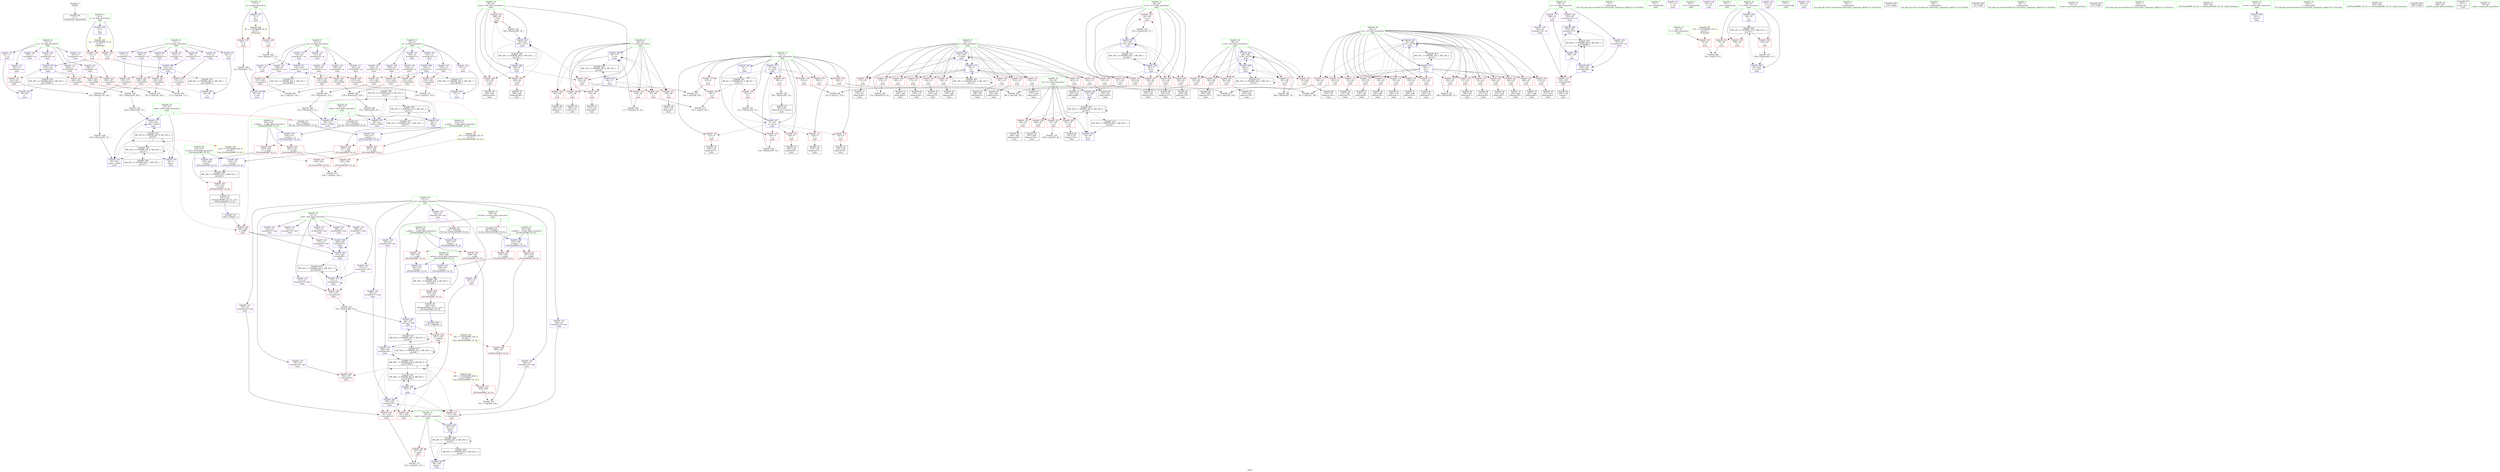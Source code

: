 digraph "SVFG" {
	label="SVFG";

	Node0x55e460f59220 [shape=record,color=grey,label="{NodeID: 0\nNullPtr}"];
	Node0x55e460f59220 -> Node0x55e460f893f0[style=solid];
	Node0x55e460fc2620 [shape=record,color=yellow,style=double,label="{NodeID: 443\n2V_1 = ENCHI(MR_2V_0)\npts\{6 \}\nFun[main]}"];
	Node0x55e460fc2620 -> Node0x55e460f904d0[style=dashed];
	Node0x55e460fc2620 -> Node0x55e460f905a0[style=dashed];
	Node0x55e460f9e330 [shape=record,color=grey,label="{NodeID: 360\n138 = Binary(137, 76, )\n}"];
	Node0x55e460f9e330 -> Node0x55e460f98bc0[style=solid];
	Node0x55e460f990a0 [shape=record,color=blue,label="{NodeID: 277\n54\<--206\nxdist\<--sub56\nmain\n}"];
	Node0x55e460f990a0 -> Node0x55e460fbcee0[style=dashed];
	Node0x55e460f8ce80 [shape=record,color=red,label="{NodeID: 194\n248\<--52\n\<--j\nmain\n}"];
	Node0x55e460f8ce80 -> Node0x55e460f8ba30[style=solid];
	Node0x55e460f8a1f0 [shape=record,color=purple,label="{NodeID: 111\n181\<--17\narrayidx42\<--ux\nmain\n}"];
	Node0x55e460f8a1f0 -> Node0x55e460f8e470[style=solid];
	Node0x55e460f69560 [shape=record,color=green,label="{NodeID: 28\n54\<--55\nxdist\<--xdist_field_insensitive\nmain\n|{|<s3>4}}"];
	Node0x55e460f69560 -> Node0x55e460f98fd0[style=solid];
	Node0x55e460f69560 -> Node0x55e460f990a0[style=solid];
	Node0x55e460f69560 -> Node0x55e460f99170[style=solid];
	Node0x55e460f69560:s3 -> Node0x55e460fddef0[style=solid,color=red];
	Node0x55e460f94310 [shape=record,color=black,label="{NodeID: 388\nMR_52V_3 = PHI(MR_52V_4, MR_52V_2, )\npts\{415 \}\n}"];
	Node0x55e460f94310 -> Node0x55e460f973d0[style=dashed];
	Node0x55e460f9a760 [shape=record,color=blue,label="{NodeID: 305\n418\<--413\n__b.addr\<--__b\n_ZSt3maxIiERKT_S2_S2_\n}"];
	Node0x55e460f9a760 -> Node0x55e460f97640[style=dashed];
	Node0x55e460f9a760 -> Node0x55e460f97710[style=dashed];
	Node0x55e460f8e540 [shape=record,color=red,label="{NodeID: 222\n190\<--189\n\<--arrayidx46\nmain\n}"];
	Node0x55e460f8e540 -> Node0x55e460f9f830[style=solid];
	Node0x55e460f8fff0 [shape=record,color=purple,label="{NodeID: 139\n323\<--28\narrayidx118\<--vis\nmain\n}"];
	Node0x55e460f8fff0 -> Node0x55e460f96e20[style=solid];
	Node0x55e460f8ac60 [shape=record,color=black,label="{NodeID: 56\n153\<--152\nidxprom27\<--\nmain\n}"];
	Node0x55e460fbb5e0 [shape=record,color=black,label="{NodeID: 416\nMR_40V_2 = PHI(MR_40V_4, MR_40V_1, )\npts\{190000 \}\n}"];
	Node0x55e460fbb5e0 -> Node0x55e460f98540[style=dashed];
	Node0x55e460f97a50 [shape=record,color=red,label="{NodeID: 250\n449\<--441\n\<--__a.addr\n_ZSt3minIiERKT_S2_S2_\n}"];
	Node0x55e460f97a50 -> Node0x55e460f97e60[style=solid];
	Node0x55e460f916b0 [shape=record,color=red,label="{NodeID: 167\n104\<--48\n\<--i\nmain\n}"];
	Node0x55e460f916b0 -> Node0x55e460f8a6b0[style=solid];
	Node0x55e460f8c320 [shape=record,color=black,label="{NodeID: 84\n352\<--351\nidxprom132\<--\nmain\n}"];
	Node0x55e460f583d0 [shape=record,color=green,label="{NodeID: 1\n5\<--1\n\<--dummyObj\nCan only get source location for instruction, argument, global var or function.}"];
	Node0x55e460fc2730 [shape=record,color=yellow,style=double,label="{NodeID: 444\n4V_1 = ENCHI(MR_4V_0)\npts\{8 \}\nFun[main]}"];
	Node0x55e460fc2730 -> Node0x55e460f90670[style=dashed];
	Node0x55e460fc2730 -> Node0x55e460f90740[style=dashed];
	Node0x55e460f9e4b0 [shape=record,color=grey,label="{NodeID: 361\n121 = Binary(120, 76, )\n}"];
	Node0x55e460f9e4b0 -> Node0x55e460f98880[style=solid];
	Node0x55e460f99170 [shape=record,color=blue,label="{NodeID: 278\n54\<--5\nxdist\<--\nmain\n}"];
	Node0x55e460f99170 -> Node0x55e460fbcee0[style=dashed];
	Node0x55e460f8cf50 [shape=record,color=red,label="{NodeID: 195\n263\<--52\n\<--j\nmain\n}"];
	Node0x55e460f8cf50 -> Node0x55e460f8bb00[style=solid];
	Node0x55e460f8a2c0 [shape=record,color=purple,label="{NodeID: 112\n189\<--17\narrayidx46\<--ux\nmain\n}"];
	Node0x55e460f8a2c0 -> Node0x55e460f8e540[style=solid];
	Node0x55e460f69630 [shape=record,color=green,label="{NodeID: 29\n56\<--57\nydist\<--ydist_field_insensitive\nmain\n|{|<s3>4}}"];
	Node0x55e460f69630 -> Node0x55e460f99240[style=solid];
	Node0x55e460f69630 -> Node0x55e460f99310[style=solid];
	Node0x55e460f69630 -> Node0x55e460f993e0[style=solid];
	Node0x55e460f69630:s3 -> Node0x55e460fde030[style=solid,color=red];
	Node0x55e460f9a830 [shape=record,color=blue,label="{NodeID: 306\n414\<--428\nretval\<--\n_ZSt3maxIiERKT_S2_S2_\n}"];
	Node0x55e460f9a830 -> Node0x55e460f94310[style=dashed];
	Node0x55e460f8e610 [shape=record,color=red,label="{NodeID: 223\n194\<--193\n\<--arrayidx48\nmain\n}"];
	Node0x55e460f8e610 -> Node0x55e460f9f830[style=solid];
	Node0x55e460f900c0 [shape=record,color=purple,label="{NodeID: 140\n353\<--28\narrayidx133\<--vis\nmain\n}"];
	Node0x55e460f900c0 -> Node0x55e460f9a1b0[style=solid];
	Node0x55e460f8ad30 [shape=record,color=black,label="{NodeID: 57\n156\<--155\nidxprom29\<--\nmain\n}"];
	Node0x55e460fbbae0 [shape=record,color=black,label="{NodeID: 417\nMR_42V_2 = PHI(MR_42V_4, MR_42V_1, )\npts\{220000 \}\n}"];
	Node0x55e460fbbae0 -> Node0x55e460f98610[style=dashed];
	Node0x55e460f97b20 [shape=record,color=red,label="{NodeID: 251\n456\<--441\n\<--__a.addr\n_ZSt3minIiERKT_S2_S2_\n}"];
	Node0x55e460f97b20 -> Node0x55e460f9ac40[style=solid];
	Node0x55e460f91780 [shape=record,color=red,label="{NodeID: 168\n107\<--48\n\<--i\nmain\n}"];
	Node0x55e460f91780 -> Node0x55e460f8a780[style=solid];
	Node0x55e460f8c3f0 [shape=record,color=black,label="{NodeID: 85\n363\<--362\nidxprom138\<--\nmain\n}"];
	Node0x55e460f59c30 [shape=record,color=green,label="{NodeID: 2\n31\<--1\n.str\<--dummyObj\nGlob }"];
	Node0x55e460f9e630 [shape=record,color=grey,label="{NodeID: 362\n117 = Binary(116, 76, )\n}"];
	Node0x55e460f9e630 -> Node0x55e460f987b0[style=solid];
	Node0x55e460f99240 [shape=record,color=blue,label="{NodeID: 279\n56\<--231\nydist\<--sub70\nmain\n}"];
	Node0x55e460f99240 -> Node0x55e460fb42e0[style=dashed];
	Node0x55e460f8d020 [shape=record,color=red,label="{NodeID: 196\n273\<--52\n\<--j\nmain\n}"];
	Node0x55e460f8d020 -> Node0x55e460f8bd70[style=solid];
	Node0x55e460f8a390 [shape=record,color=purple,label="{NodeID: 113\n203\<--17\narrayidx54\<--ux\nmain\n}"];
	Node0x55e460f8a390 -> Node0x55e460f8e7b0[style=solid];
	Node0x55e460f69700 [shape=record,color=green,label="{NodeID: 30\n58\<--59\ni102\<--i102_field_insensitive\nmain\n}"];
	Node0x55e460f69700 -> Node0x55e460f8d1c0[style=solid];
	Node0x55e460f69700 -> Node0x55e460f8d290[style=solid];
	Node0x55e460f69700 -> Node0x55e460f8d360[style=solid];
	Node0x55e460f69700 -> Node0x55e460f8d430[style=solid];
	Node0x55e460f69700 -> Node0x55e460f99990[style=solid];
	Node0x55e460f69700 -> Node0x55e460f99c00[style=solid];
	Node0x55e460f9a900 [shape=record,color=blue,label="{NodeID: 307\n414\<--431\nretval\<--\n_ZSt3maxIiERKT_S2_S2_\n}"];
	Node0x55e460f9a900 -> Node0x55e460f94310[style=dashed];
	Node0x55e460f8e6e0 [shape=record,color=red,label="{NodeID: 224\n200\<--199\n\<--arrayidx52\nmain\n}"];
	Node0x55e460f8e6e0 -> Node0x55e460f9e030[style=solid];
	Node0x55e460f90190 [shape=record,color=purple,label="{NodeID: 141\n71\<--31\n\<--.str\nmain\n}"];
	Node0x55e460f8ae00 [shape=record,color=black,label="{NodeID: 58\n166\<--165\nidxprom34\<--\nmain\n}"];
	Node0x55e460fbbfe0 [shape=record,color=black,label="{NodeID: 418\nMR_44V_2 = PHI(MR_44V_3, MR_44V_1, )\npts\{240000 \}\n}"];
	Node0x55e460fbbfe0 -> Node0x55e460f97160[style=dashed];
	Node0x55e460fbbfe0 -> Node0x55e460f98e30[style=dashed];
	Node0x55e460fbbfe0 -> Node0x55e460fbbfe0[style=dashed];
	Node0x55e460f97bf0 [shape=record,color=red,label="{NodeID: 252\n447\<--443\n\<--__b.addr\n_ZSt3minIiERKT_S2_S2_\n}"];
	Node0x55e460f97bf0 -> Node0x55e460f97d90[style=solid];
	Node0x55e460f91850 [shape=record,color=red,label="{NodeID: 169\n110\<--48\n\<--i\nmain\n}"];
	Node0x55e460f91850 -> Node0x55e460f8a850[style=solid];
	Node0x55e460f8c4c0 [shape=record,color=black,label="{NodeID: 86\n366\<--365\nidxprom140\<--\nmain\n}"];
	Node0x55e460f58690 [shape=record,color=green,label="{NodeID: 3\n33\<--1\n.str.1\<--dummyObj\nGlob }"];
	Node0x55e460f9e7b0 [shape=record,color=grey,label="{NodeID: 363\n388 = Binary(387, 76, )\n}"];
	Node0x55e460f9e7b0 -> Node0x55e460f9a4f0[style=solid];
	Node0x55e460f99310 [shape=record,color=blue,label="{NodeID: 280\n56\<--253\nydist\<--sub83\nmain\n}"];
	Node0x55e460f99310 -> Node0x55e460fb42e0[style=dashed];
	Node0x55e460f8d0f0 [shape=record,color=red,label="{NodeID: 197\n278\<--52\n\<--j\nmain\n}"];
	Node0x55e460f8d0f0 -> Node0x55e460f9cfb0[style=solid];
	Node0x55e460f8a460 [shape=record,color=purple,label="{NodeID: 114\n93\<--20\n\<--uy\nmain\n}"];
	Node0x55e460f8a460 -> Node0x55e460f98610[style=solid];
	Node0x55e460f88730 [shape=record,color=green,label="{NodeID: 31\n60\<--61\nmpot\<--mpot_field_insensitive\nmain\n}"];
	Node0x55e460f88730 -> Node0x55e460f8d500[style=solid];
	Node0x55e460f88730 -> Node0x55e460f99cd0[style=solid];
	Node0x55e460f88730 -> Node0x55e460f99f40[style=solid];
	Node0x55e460f9a9d0 [shape=record,color=blue,label="{NodeID: 308\n441\<--437\n__a.addr\<--__a\n_ZSt3minIiERKT_S2_S2_\n}"];
	Node0x55e460f9a9d0 -> Node0x55e460f97a50[style=dashed];
	Node0x55e460f9a9d0 -> Node0x55e460f97b20[style=dashed];
	Node0x55e460f8e7b0 [shape=record,color=red,label="{NodeID: 225\n204\<--203\n\<--arrayidx54\nmain\n}"];
	Node0x55e460f8e7b0 -> Node0x55e460f9e030[style=solid];
	Node0x55e460f90260 [shape=record,color=purple,label="{NodeID: 142\n82\<--33\n\<--.str.1\nmain\n}"];
	Node0x55e460f8aed0 [shape=record,color=black,label="{NodeID: 59\n170\<--169\nidxprom36\<--\nmain\n}"];
	Node0x55e460fbc4e0 [shape=record,color=black,label="{NodeID: 419\nMR_46V_2 = PHI(MR_46V_6, MR_46V_1, )\npts\{270000 \}\n}"];
	Node0x55e460fbc4e0 -> Node0x55e460f997f0[style=dashed];
	Node0x55e460f97cc0 [shape=record,color=red,label="{NodeID: 253\n453\<--443\n\<--__b.addr\n_ZSt3minIiERKT_S2_S2_\n}"];
	Node0x55e460f97cc0 -> Node0x55e460f9ab70[style=solid];
	Node0x55e460f91920 [shape=record,color=red,label="{NodeID: 170\n116\<--48\n\<--i\nmain\n}"];
	Node0x55e460f91920 -> Node0x55e460f9e630[style=solid];
	Node0x55e460f8c590 [shape=record,color=black,label="{NodeID: 87\n370\<--369\nidxprom142\<--\nmain\n}"];
	Node0x55e460f58720 [shape=record,color=green,label="{NodeID: 4\n35\<--1\n.str.2\<--dummyObj\nGlob }"];
	Node0x55e460fc29d0 [shape=record,color=yellow,style=double,label="{NodeID: 447\n10V_1 = ENCHI(MR_10V_0)\npts\{45 \}\nFun[main]}"];
	Node0x55e460fc29d0 -> Node0x55e460f911d0[style=dashed];
	Node0x55e460f9e930 [shape=record,color=grey,label="{NodeID: 364\n242 = cmp(237, 241, )\n}"];
	Node0x55e460f993e0 [shape=record,color=blue,label="{NodeID: 281\n56\<--5\nydist\<--\nmain\n}"];
	Node0x55e460f993e0 -> Node0x55e460fb42e0[style=dashed];
	Node0x55e460f8d1c0 [shape=record,color=red,label="{NodeID: 198\n294\<--58\n\<--i102\nmain\n}"];
	Node0x55e460f8d1c0 -> Node0x55e460f9edb0[style=solid];
	Node0x55e460f8a530 [shape=record,color=purple,label="{NodeID: 115\n112\<--20\narrayidx10\<--uy\nmain\n}"];
	Node0x55e460f88800 [shape=record,color=green,label="{NodeID: 32\n62\<--63\nmv\<--mv_field_insensitive\nmain\n}"];
	Node0x55e460f88800 -> Node0x55e460f8d5d0[style=solid];
	Node0x55e460f88800 -> Node0x55e460f8d6a0[style=solid];
	Node0x55e460f88800 -> Node0x55e460f8d770[style=solid];
	Node0x55e460f88800 -> Node0x55e460f8d840[style=solid];
	Node0x55e460f88800 -> Node0x55e460f99da0[style=solid];
	Node0x55e460f88800 -> Node0x55e460f9a010[style=solid];
	Node0x55e460f9aaa0 [shape=record,color=blue,label="{NodeID: 309\n443\<--438\n__b.addr\<--__b\n_ZSt3minIiERKT_S2_S2_\n}"];
	Node0x55e460f9aaa0 -> Node0x55e460f97bf0[style=dashed];
	Node0x55e460f9aaa0 -> Node0x55e460f97cc0[style=dashed];
	Node0x55e460f8e880 [shape=record,color=red,label="{NodeID: 226\n215\<--214\n\<--arrayidx60\nmain\n}"];
	Node0x55e460f8e880 -> Node0x55e460f9f530[style=solid];
	Node0x55e460f90330 [shape=record,color=purple,label="{NodeID: 143\n113\<--35\n\<--.str.2\nmain\n}"];
	Node0x55e460f8afa0 [shape=record,color=black,label="{NodeID: 60\n176\<--175\nidxprom39\<--\nmain\n}"];
	Node0x55e460fbc9e0 [shape=record,color=black,label="{NodeID: 420\nMR_48V_2 = PHI(MR_48V_6, MR_48V_1, )\npts\{300000 \}\n}"];
	Node0x55e460fbc9e0 -> Node0x55e460f998c0[style=dashed];
	Node0x55e460f97d90 [shape=record,color=red,label="{NodeID: 254\n448\<--447\n\<--\n_ZSt3minIiERKT_S2_S2_\n}"];
	Node0x55e460f97d90 -> Node0x55e460f9fb30[style=solid];
	Node0x55e460f919f0 [shape=record,color=red,label="{NodeID: 171\n148\<--50\n\<--i23\nmain\n}"];
	Node0x55e460f919f0 -> Node0x55e460f9f6b0[style=solid];
	Node0x55e460f8c660 [shape=record,color=black,label="{NodeID: 88\n373\<--372\nidxprom144\<--\nmain\n}"];
	Node0x55e460f587b0 [shape=record,color=green,label="{NodeID: 5\n37\<--1\n.str.3\<--dummyObj\nGlob }"];
	Node0x55e460f9eab0 [shape=record,color=grey,label="{NodeID: 365\n360 = cmp(358, 359, )\n}"];
	Node0x55e460f994b0 [shape=record,color=blue,label="{NodeID: 282\n268\<--262\narrayidx91\<--\nmain\n}"];
	Node0x55e460f994b0 -> Node0x55e460f99580[style=dashed];
	Node0x55e460f8d290 [shape=record,color=red,label="{NodeID: 199\n298\<--58\n\<--i102\nmain\n}"];
	Node0x55e460f8d290 -> Node0x55e460f8be40[style=solid];
	Node0x55e460f8ed40 [shape=record,color=purple,label="{NodeID: 116\n141\<--20\narrayidx21\<--uy\nmain\n}"];
	Node0x55e460f8ed40 -> Node0x55e460f98bc0[style=solid];
	Node0x55e460f888d0 [shape=record,color=green,label="{NodeID: 33\n64\<--65\ni113\<--i113_field_insensitive\nmain\n}"];
	Node0x55e460f888d0 -> Node0x55e460f8d910[style=solid];
	Node0x55e460f888d0 -> Node0x55e460f8d9e0[style=solid];
	Node0x55e460f888d0 -> Node0x55e460f8dab0[style=solid];
	Node0x55e460f888d0 -> Node0x55e460f8db80[style=solid];
	Node0x55e460f888d0 -> Node0x55e460f8dc50[style=solid];
	Node0x55e460f888d0 -> Node0x55e460f8dd20[style=solid];
	Node0x55e460f888d0 -> Node0x55e460f99e70[style=solid];
	Node0x55e460f888d0 -> Node0x55e460f9a0e0[style=solid];
	Node0x55e460fb42e0 [shape=record,color=black,label="{NodeID: 393\nMR_22V_6 = PHI(MR_22V_8, MR_22V_5, )\npts\{57 \}\n|{|<s5>4}}"];
	Node0x55e460fb42e0 -> Node0x55e460f96d50[style=dashed];
	Node0x55e460fb42e0 -> Node0x55e460f99240[style=dashed];
	Node0x55e460fb42e0 -> Node0x55e460f99310[style=dashed];
	Node0x55e460fb42e0 -> Node0x55e460f993e0[style=dashed];
	Node0x55e460fb42e0 -> Node0x55e460faebe0[style=dashed];
	Node0x55e460fb42e0:s5 -> Node0x55e460fc20b0[style=dashed,color=red];
	Node0x55e460f9ab70 [shape=record,color=blue,label="{NodeID: 310\n439\<--453\nretval\<--\n_ZSt3minIiERKT_S2_S2_\n}"];
	Node0x55e460f9ab70 -> Node0x55e460fb51e0[style=dashed];
	Node0x55e460f8e950 [shape=record,color=red,label="{NodeID: 227\n219\<--218\n\<--arrayidx62\nmain\n}"];
	Node0x55e460f8e950 -> Node0x55e460f9f530[style=solid];
	Node0x55e460f90400 [shape=record,color=purple,label="{NodeID: 144\n398\<--37\n\<--.str.3\nmain\n}"];
	Node0x55e460f8b070 [shape=record,color=black,label="{NodeID: 61\n180\<--179\nidxprom41\<--\nmain\n}"];
	Node0x55e460fbcee0 [shape=record,color=black,label="{NodeID: 421\nMR_20V_6 = PHI(MR_20V_8, MR_20V_5, )\npts\{55 \}\n|{|<s5>4}}"];
	Node0x55e460fbcee0 -> Node0x55e460f96d50[style=dashed];
	Node0x55e460fbcee0 -> Node0x55e460f98fd0[style=dashed];
	Node0x55e460fbcee0 -> Node0x55e460f990a0[style=dashed];
	Node0x55e460fbcee0 -> Node0x55e460f99170[style=dashed];
	Node0x55e460fbcee0 -> Node0x55e460fae6e0[style=dashed];
	Node0x55e460fbcee0:s5 -> Node0x55e460fc1ef0[style=dashed,color=red];
	Node0x55e460f97e60 [shape=record,color=red,label="{NodeID: 255\n450\<--449\n\<--\n_ZSt3minIiERKT_S2_S2_\n}"];
	Node0x55e460f97e60 -> Node0x55e460f9fb30[style=solid];
	Node0x55e460f91ac0 [shape=record,color=red,label="{NodeID: 172\n152\<--50\n\<--i23\nmain\n}"];
	Node0x55e460f91ac0 -> Node0x55e460f8ac60[style=solid];
	Node0x55e460f8c730 [shape=record,color=black,label="{NodeID: 89\n383\<--382\nidxprom147\<--\nmain\n}"];
	Node0x55e460f58840 [shape=record,color=green,label="{NodeID: 6\n76\<--1\n\<--dummyObj\nCan only get source location for instruction, argument, global var or function.}"];
	Node0x55e460f9ec30 [shape=record,color=grey,label="{NodeID: 366\n163 = cmp(161, 162, )\n}"];
	Node0x55e460f99580 [shape=record,color=blue,label="{NodeID: 283\n275\<--262\narrayidx95\<--\nmain\n}"];
	Node0x55e460f99580 -> Node0x55e460f97160[style=dashed];
	Node0x55e460f99580 -> Node0x55e460f98e30[style=dashed];
	Node0x55e460f99580 -> Node0x55e460f994b0[style=dashed];
	Node0x55e460f99580 -> Node0x55e460fbbfe0[style=dashed];
	Node0x55e460f8d360 [shape=record,color=red,label="{NodeID: 200\n303\<--58\n\<--i102\nmain\n}"];
	Node0x55e460f8d360 -> Node0x55e460f8bf10[style=solid];
	Node0x55e460f8ee10 [shape=record,color=purple,label="{NodeID: 117\n214\<--20\narrayidx60\<--uy\nmain\n}"];
	Node0x55e460f8ee10 -> Node0x55e460f8e880[style=solid];
	Node0x55e460f889a0 [shape=record,color=green,label="{NodeID: 34\n66\<--67\ni134\<--i134_field_insensitive\nmain\n}"];
	Node0x55e460f889a0 -> Node0x55e460f8ddf0[style=solid];
	Node0x55e460f889a0 -> Node0x55e460f8dec0[style=solid];
	Node0x55e460f889a0 -> Node0x55e460f8df90[style=solid];
	Node0x55e460f889a0 -> Node0x55e460f8e060[style=solid];
	Node0x55e460f889a0 -> Node0x55e460f8e130[style=solid];
	Node0x55e460f889a0 -> Node0x55e460f9a280[style=solid];
	Node0x55e460f889a0 -> Node0x55e460f9a4f0[style=solid];
	Node0x55e460f9ac40 [shape=record,color=blue,label="{NodeID: 311\n439\<--456\nretval\<--\n_ZSt3minIiERKT_S2_S2_\n}"];
	Node0x55e460f9ac40 -> Node0x55e460fb51e0[style=dashed];
	Node0x55e460f8ea20 [shape=record,color=red,label="{NodeID: 228\n225\<--224\n\<--arrayidx66\nmain\n}"];
	Node0x55e460f8ea20 -> Node0x55e460f9cb30[style=solid];
	Node0x55e460f904d0 [shape=record,color=red,label="{NodeID: 145\n123\<--4\n\<--w\nmain\n}"];
	Node0x55e460f904d0 -> Node0x55e460f98950[style=solid];
	Node0x55e460f8b140 [shape=record,color=black,label="{NodeID: 62\n188\<--187\nidxprom45\<--\nmain\n}"];
	Node0x55e460fdd800 [shape=record,color=black,label="{NodeID: 505\n114 = PHI()\n}"];
	Node0x55e460f97f30 [shape=record,color=blue,label="{NodeID: 256\n4\<--5\nw\<--\nGlob }"];
	Node0x55e460f97f30 -> Node0x55e460fc2620[style=dashed];
	Node0x55e460f91b90 [shape=record,color=red,label="{NodeID: 173\n155\<--50\n\<--i23\nmain\n}"];
	Node0x55e460f91b90 -> Node0x55e460f8ad30[style=solid];
	Node0x55e460f8c800 [shape=record,color=black,label="{NodeID: 90\n395\<--394\nidxprom153\<--sub152\nmain\n}"];
	Node0x55e460f58900 [shape=record,color=green,label="{NodeID: 7\n86\<--1\n\<--dummyObj\nCan only get source location for instruction, argument, global var or function.}"];
	Node0x55e460f9edb0 [shape=record,color=grey,label="{NodeID: 367\n296 = cmp(294, 295, )\n}"];
	Node0x55e460f99650 [shape=record,color=blue,label="{NodeID: 284\n52\<--279\nj\<--inc97\nmain\n}"];
	Node0x55e460f99650 -> Node0x55e460f92620[style=dashed];
	Node0x55e460f99650 -> Node0x55e460f926f0[style=dashed];
	Node0x55e460f99650 -> Node0x55e460f927c0[style=dashed];
	Node0x55e460f99650 -> Node0x55e460f92890[style=dashed];
	Node0x55e460f99650 -> Node0x55e460f92960[style=dashed];
	Node0x55e460f99650 -> Node0x55e460f92a30[style=dashed];
	Node0x55e460f99650 -> Node0x55e460f8cce0[style=dashed];
	Node0x55e460f99650 -> Node0x55e460f8cdb0[style=dashed];
	Node0x55e460f99650 -> Node0x55e460f8ce80[style=dashed];
	Node0x55e460f99650 -> Node0x55e460f8cf50[style=dashed];
	Node0x55e460f99650 -> Node0x55e460f8d020[style=dashed];
	Node0x55e460f99650 -> Node0x55e460f8d0f0[style=dashed];
	Node0x55e460f99650 -> Node0x55e460f98f00[style=dashed];
	Node0x55e460f99650 -> Node0x55e460f99650[style=dashed];
	Node0x55e460f99650 -> Node0x55e460fb7ee0[style=dashed];
	Node0x55e460f8d430 [shape=record,color=red,label="{NodeID: 201\n308\<--58\n\<--i102\nmain\n}"];
	Node0x55e460f8d430 -> Node0x55e460f9d730[style=solid];
	Node0x55e460f8eee0 [shape=record,color=purple,label="{NodeID: 118\n228\<--20\narrayidx68\<--uy\nmain\n}"];
	Node0x55e460f8eee0 -> Node0x55e460f8eaf0[style=solid];
	Node0x55e460f88a70 [shape=record,color=green,label="{NodeID: 35\n68\<--69\nref.tmp\<--ref.tmp_field_insensitive\nmain\n|{|<s1>5}}"];
	Node0x55e460f88a70 -> Node0x55e460f9a350[style=solid];
	Node0x55e460f88a70:s1 -> Node0x55e460fde2b0[style=solid,color=red];
	Node0x55e460f8eaf0 [shape=record,color=red,label="{NodeID: 229\n229\<--228\n\<--arrayidx68\nmain\n}"];
	Node0x55e460f8eaf0 -> Node0x55e460f9cb30[style=solid];
	Node0x55e460f905a0 [shape=record,color=red,label="{NodeID: 146\n132\<--4\n\<--w\nmain\n}"];
	Node0x55e460f905a0 -> Node0x55e460f98af0[style=solid];
	Node0x55e460f8b210 [shape=record,color=black,label="{NodeID: 63\n192\<--191\nidxprom47\<--\nmain\n}"];
	Node0x55e460fdd900 [shape=record,color=black,label="{NodeID: 506\n72 = PHI()\n}"];
	Node0x55e460f98000 [shape=record,color=blue,label="{NodeID: 257\n7\<--5\nh\<--\nGlob }"];
	Node0x55e460f98000 -> Node0x55e460fc2730[style=dashed];
	Node0x55e460f91c60 [shape=record,color=red,label="{NodeID: 174\n162\<--50\n\<--i23\nmain\n}"];
	Node0x55e460f91c60 -> Node0x55e460f9ec30[style=solid];
	Node0x55e460f8c8d0 [shape=record,color=black,label="{NodeID: 91\n411\<--434\n_ZSt3maxIiERKT_S2_S2__ret\<--\n_ZSt3maxIiERKT_S2_S2_\n|{<s0>4}}"];
	Node0x55e460f8c8d0:s0 -> Node0x55e460fdddc0[style=solid,color=blue];
	Node0x55e460f5ea70 [shape=record,color=green,label="{NodeID: 8\n291\<--1\n\<--dummyObj\nCan only get source location for instruction, argument, global var or function.}"];
	Node0x55e460f9ef30 [shape=record,color=grey,label="{NodeID: 368\n319 = cmp(317, 318, )\n}"];
	Node0x55e460f99720 [shape=record,color=blue,label="{NodeID: 285\n50\<--284\ni23\<--inc100\nmain\n}"];
	Node0x55e460f99720 -> Node0x55e460f919f0[style=dashed];
	Node0x55e460f99720 -> Node0x55e460f91ac0[style=dashed];
	Node0x55e460f99720 -> Node0x55e460f91b90[style=dashed];
	Node0x55e460f99720 -> Node0x55e460f91c60[style=dashed];
	Node0x55e460f99720 -> Node0x55e460f91d30[style=dashed];
	Node0x55e460f99720 -> Node0x55e460f91e00[style=dashed];
	Node0x55e460f99720 -> Node0x55e460f91ed0[style=dashed];
	Node0x55e460f99720 -> Node0x55e460f91fa0[style=dashed];
	Node0x55e460f99720 -> Node0x55e460f92070[style=dashed];
	Node0x55e460f99720 -> Node0x55e460f92140[style=dashed];
	Node0x55e460f99720 -> Node0x55e460f92210[style=dashed];
	Node0x55e460f99720 -> Node0x55e460f922e0[style=dashed];
	Node0x55e460f99720 -> Node0x55e460f923b0[style=dashed];
	Node0x55e460f99720 -> Node0x55e460f92480[style=dashed];
	Node0x55e460f99720 -> Node0x55e460f92550[style=dashed];
	Node0x55e460f99720 -> Node0x55e460f99720[style=dashed];
	Node0x55e460f99720 -> Node0x55e460fb79e0[style=dashed];
	Node0x55e460f8d500 [shape=record,color=red,label="{NodeID: 202\n327\<--60\n\<--mpot\nmain\n}"];
	Node0x55e460f8d500 -> Node0x55e460f9f3b0[style=solid];
	Node0x55e460f8efb0 [shape=record,color=purple,label="{NodeID: 119\n236\<--20\narrayidx73\<--uy\nmain\n}"];
	Node0x55e460f8efb0 -> Node0x55e460f8ebc0[style=solid];
	Node0x55e460f88b40 [shape=record,color=green,label="{NodeID: 36\n73\<--74\nscanf\<--scanf_field_insensitive\n}"];
	Node0x55e460fb51e0 [shape=record,color=black,label="{NodeID: 396\nMR_59V_3 = PHI(MR_59V_4, MR_59V_2, )\npts\{440 \}\n}"];
	Node0x55e460fb51e0 -> Node0x55e460f97980[style=dashed];
	Node0x55e460f8ebc0 [shape=record,color=red,label="{NodeID: 230\n237\<--236\n\<--arrayidx73\nmain\n}"];
	Node0x55e460f8ebc0 -> Node0x55e460f9e930[style=solid];
	Node0x55e460f90670 [shape=record,color=red,label="{NodeID: 147\n91\<--7\n\<--h\nmain\n}"];
	Node0x55e460f90670 -> Node0x55e460f9e1b0[style=solid];
	Node0x55e460f8b2e0 [shape=record,color=black,label="{NodeID: 64\n198\<--197\nidxprom51\<--\nmain\n}"];
	Node0x55e460fdda00 [shape=record,color=black,label="{NodeID: 507\n83 = PHI()\n}"];
	Node0x55e460f98100 [shape=record,color=blue,label="{NodeID: 258\n9\<--5\nn\<--\nGlob }"];
	Node0x55e460f98100 -> Node0x55e460fb6ae0[style=dashed];
	Node0x55e460f91d30 [shape=record,color=red,label="{NodeID: 175\n165\<--50\n\<--i23\nmain\n}"];
	Node0x55e460f91d30 -> Node0x55e460f8ae00[style=solid];
	Node0x55e460f8c9a0 [shape=record,color=black,label="{NodeID: 92\n436\<--459\n_ZSt3minIiERKT_S2_S2__ret\<--\n_ZSt3minIiERKT_S2_S2_\n|{<s0>5}}"];
	Node0x55e460f8c9a0:s0 -> Node0x55e460fddb00[style=solid,color=blue];
	Node0x55e460f5eb30 [shape=record,color=green,label="{NodeID: 9\n302\<--1\n\<--dummyObj\nCan only get source location for instruction, argument, global var or function.}"];
	Node0x55e460f9f0b0 [shape=record,color=grey,label="{NodeID: 369\n80 = cmp(78, 79, )\n}"];
	Node0x55e460f997f0 [shape=record,color=blue,label="{NodeID: 286\n287\<--5\n\<--\nmain\n}"];
	Node0x55e460f997f0 -> Node0x55e460f96ef0[style=dashed];
	Node0x55e460f997f0 -> Node0x55e460f96fc0[style=dashed];
	Node0x55e460f997f0 -> Node0x55e460f97300[style=dashed];
	Node0x55e460f997f0 -> Node0x55e460f99a60[style=dashed];
	Node0x55e460f997f0 -> Node0x55e460fbc4e0[style=dashed];
	Node0x55e460f997f0 -> Node0x55e460fc0df0[style=dashed];
	Node0x55e460f8d5d0 [shape=record,color=red,label="{NodeID: 203\n347\<--62\n\<--mv\nmain\n}"];
	Node0x55e460f8d5d0 -> Node0x55e460f9f230[style=solid];
	Node0x55e460f8f080 [shape=record,color=purple,label="{NodeID: 120\n250\<--20\narrayidx81\<--uy\nmain\n}"];
	Node0x55e460f8f080 -> Node0x55e460f96c80[style=solid];
	Node0x55e460f88c10 [shape=record,color=green,label="{NodeID: 37\n260\<--261\n_ZSt3maxIiERKT_S2_S2_\<--_ZSt3maxIiERKT_S2_S2__field_insensitive\n}"];
	Node0x55e460f96b20 [shape=record,color=red,label="{NodeID: 231\n241\<--240\n\<--arrayidx75\nmain\n}"];
	Node0x55e460f96b20 -> Node0x55e460f9e930[style=solid];
	Node0x55e460f90740 [shape=record,color=red,label="{NodeID: 148\n137\<--7\n\<--h\nmain\n}"];
	Node0x55e460f90740 -> Node0x55e460f9e330[style=solid];
	Node0x55e460f8b3b0 [shape=record,color=black,label="{NodeID: 65\n202\<--201\nidxprom53\<--\nmain\n}"];
	Node0x55e460fddb00 [shape=record,color=black,label="{NodeID: 508\n378 = PHI(436, )\n}"];
	Node0x55e460fddb00 -> Node0x55e460f97230[style=solid];
	Node0x55e460f98200 [shape=record,color=blue,label="{NodeID: 259\n42\<--5\nretval\<--\nmain\n}"];
	Node0x55e460f91e00 [shape=record,color=red,label="{NodeID: 176\n179\<--50\n\<--i23\nmain\n}"];
	Node0x55e460f91e00 -> Node0x55e460f8b070[style=solid];
	Node0x55e460f8ca70 [shape=record,color=purple,label="{NodeID: 93\n84\<--11\n\<--lx\nmain\n}"];
	Node0x55e460f8ca70 -> Node0x55e460f983a0[style=solid];
	Node0x55e460f5ebf0 [shape=record,color=green,label="{NodeID: 10\n355\<--1\n\<--dummyObj\nCan only get source location for instruction, argument, global var or function.}"];
	Node0x55e460f9f230 [shape=record,color=grey,label="{NodeID: 370\n348 = cmp(347, 86, )\n}"];
	Node0x55e460f998c0 [shape=record,color=blue,label="{NodeID: 287\n289\<--291\n\<--\nmain\n}"];
	Node0x55e460f998c0 -> Node0x55e460f96e20[style=dashed];
	Node0x55e460f998c0 -> Node0x55e460f99b30[style=dashed];
	Node0x55e460f998c0 -> Node0x55e460f9a1b0[style=dashed];
	Node0x55e460f998c0 -> Node0x55e460fbc9e0[style=dashed];
	Node0x55e460f8d6a0 [shape=record,color=red,label="{NodeID: 204\n351\<--62\n\<--mv\nmain\n}"];
	Node0x55e460f8d6a0 -> Node0x55e460f8c320[style=solid];
	Node0x55e460f8f150 [shape=record,color=purple,label="{NodeID: 121\n154\<--23\narrayidx28\<--dist\nmain\n}"];
	Node0x55e460f88d10 [shape=record,color=green,label="{NodeID: 38\n379\<--380\n_ZSt3minIiERKT_S2_S2_\<--_ZSt3minIiERKT_S2_S2__field_insensitive\n}"];
	Node0x55e460f96bb0 [shape=record,color=red,label="{NodeID: 232\n247\<--246\n\<--arrayidx79\nmain\n}"];
	Node0x55e460f96bb0 -> Node0x55e460f9d2b0[style=solid];
	Node0x55e460f90810 [shape=record,color=red,label="{NodeID: 149\n98\<--9\n\<--n\nmain\n}"];
	Node0x55e460f90810 -> Node0x55e460f9fcb0[style=solid];
	Node0x55e460f8b480 [shape=record,color=black,label="{NodeID: 66\n213\<--212\nidxprom59\<--\nmain\n}"];
	Node0x55e460fddcf0 [shape=record,color=black,label="{NodeID: 509\n399 = PHI()\n}"];
	Node0x55e460f9c9b0 [shape=record,color=grey,label="{NodeID: 343\n284 = Binary(283, 76, )\n}"];
	Node0x55e460f9c9b0 -> Node0x55e460f99720[style=solid];
	Node0x55e460f982d0 [shape=record,color=blue,label="{NodeID: 260\n46\<--76\nt\<--\nmain\n}"];
	Node0x55e460f982d0 -> Node0x55e460fb6fe0[style=dashed];
	Node0x55e460f91ed0 [shape=record,color=red,label="{NodeID: 177\n191\<--50\n\<--i23\nmain\n}"];
	Node0x55e460f91ed0 -> Node0x55e460f8b210[style=solid];
	Node0x55e460f8cb40 [shape=record,color=purple,label="{NodeID: 94\n103\<--11\narrayidx\<--lx\nmain\n}"];
	Node0x55e460f5ecb0 [shape=record,color=green,label="{NodeID: 11\n4\<--6\nw\<--w_field_insensitive\nGlob }"];
	Node0x55e460f5ecb0 -> Node0x55e460f904d0[style=solid];
	Node0x55e460f5ecb0 -> Node0x55e460f905a0[style=solid];
	Node0x55e460f5ecb0 -> Node0x55e460f97f30[style=solid];
	Node0x55e460f9f3b0 [shape=record,color=grey,label="{NodeID: 371\n332 = cmp(327, 331, )\n}"];
	Node0x55e460f99990 [shape=record,color=blue,label="{NodeID: 288\n58\<--76\ni102\<--\nmain\n}"];
	Node0x55e460f99990 -> Node0x55e460f8d1c0[style=dashed];
	Node0x55e460f99990 -> Node0x55e460f8d290[style=dashed];
	Node0x55e460f99990 -> Node0x55e460f8d360[style=dashed];
	Node0x55e460f99990 -> Node0x55e460f8d430[style=dashed];
	Node0x55e460f99990 -> Node0x55e460f99c00[style=dashed];
	Node0x55e460f99990 -> Node0x55e460fb8de0[style=dashed];
	Node0x55e460f8d770 [shape=record,color=red,label="{NodeID: 205\n365\<--62\n\<--mv\nmain\n}"];
	Node0x55e460f8d770 -> Node0x55e460f8c4c0[style=solid];
	Node0x55e460f8f220 [shape=record,color=purple,label="{NodeID: 122\n157\<--23\narrayidx30\<--dist\nmain\n}"];
	Node0x55e460f8f220 -> Node0x55e460f98e30[style=solid];
	Node0x55e460f88e10 [shape=record,color=green,label="{NodeID: 39\n400\<--401\nprintf\<--printf_field_insensitive\n}"];
	Node0x55e460f96c80 [shape=record,color=red,label="{NodeID: 233\n251\<--250\n\<--arrayidx81\nmain\n}"];
	Node0x55e460f96c80 -> Node0x55e460f9d2b0[style=solid];
	Node0x55e460f908e0 [shape=record,color=red,label="{NodeID: 150\n120\<--9\n\<--n\nmain\n}"];
	Node0x55e460f908e0 -> Node0x55e460f9e4b0[style=solid];
	Node0x55e460f8b550 [shape=record,color=black,label="{NodeID: 67\n217\<--216\nidxprom61\<--\nmain\n}"];
	Node0x55e460fdddc0 [shape=record,color=black,label="{NodeID: 510\n259 = PHI(411, )\n}"];
	Node0x55e460fdddc0 -> Node0x55e460f96d50[style=solid];
	Node0x55e460f9cb30 [shape=record,color=grey,label="{NodeID: 344\n230 = Binary(225, 229, )\n}"];
	Node0x55e460f9cb30 -> Node0x55e460f9ce30[style=solid];
	Node0x55e460f983a0 [shape=record,color=blue,label="{NodeID: 261\n84\<--86\n\<--\nmain\n}"];
	Node0x55e460f983a0 -> Node0x55e460f98950[style=dashed];
	Node0x55e460f91fa0 [shape=record,color=red,label="{NodeID: 178\n197\<--50\n\<--i23\nmain\n}"];
	Node0x55e460f91fa0 -> Node0x55e460f8b2e0[style=solid];
	Node0x55e460f8cc10 [shape=record,color=purple,label="{NodeID: 95\n126\<--11\narrayidx14\<--lx\nmain\n}"];
	Node0x55e460f8cc10 -> Node0x55e460f98950[style=solid];
	Node0x55e460f5ed70 [shape=record,color=green,label="{NodeID: 12\n7\<--8\nh\<--h_field_insensitive\nGlob }"];
	Node0x55e460f5ed70 -> Node0x55e460f90670[style=solid];
	Node0x55e460f5ed70 -> Node0x55e460f90740[style=solid];
	Node0x55e460f5ed70 -> Node0x55e460f98000[style=solid];
	Node0x55e460f9f530 [shape=record,color=grey,label="{NodeID: 372\n220 = cmp(215, 219, )\n}"];
	Node0x55e460f99a60 [shape=record,color=blue,label="{NodeID: 289\n300\<--302\narrayidx107\<--\nmain\n}"];
	Node0x55e460f99a60 -> Node0x55e460f96ef0[style=dashed];
	Node0x55e460f99a60 -> Node0x55e460f96fc0[style=dashed];
	Node0x55e460f99a60 -> Node0x55e460f97300[style=dashed];
	Node0x55e460f99a60 -> Node0x55e460f99a60[style=dashed];
	Node0x55e460f99a60 -> Node0x55e460fbc4e0[style=dashed];
	Node0x55e460f99a60 -> Node0x55e460fc0df0[style=dashed];
	Node0x55e460f8d840 [shape=record,color=red,label="{NodeID: 206\n369\<--62\n\<--mv\nmain\n}"];
	Node0x55e460f8d840 -> Node0x55e460f8c590[style=solid];
	Node0x55e460f8f2f0 [shape=record,color=purple,label="{NodeID: 123\n265\<--23\narrayidx89\<--dist\nmain\n}"];
	Node0x55e460f88f10 [shape=record,color=green,label="{NodeID: 40\n414\<--415\nretval\<--retval_field_insensitive\n_ZSt3maxIiERKT_S2_S2_\n}"];
	Node0x55e460f88f10 -> Node0x55e460f973d0[style=solid];
	Node0x55e460f88f10 -> Node0x55e460f9a830[style=solid];
	Node0x55e460f88f10 -> Node0x55e460f9a900[style=solid];
	Node0x55e460f96d50 [shape=record,color=red,label="{NodeID: 234\n262\<--259\n\<--call87\nmain\n}"];
	Node0x55e460f96d50 -> Node0x55e460f994b0[style=solid];
	Node0x55e460f96d50 -> Node0x55e460f99580[style=solid];
	Node0x55e460f909b0 [shape=record,color=red,label="{NodeID: 151\n124\<--9\n\<--n\nmain\n}"];
	Node0x55e460f909b0 -> Node0x55e460f8a920[style=solid];
	Node0x55e460f8b620 [shape=record,color=black,label="{NodeID: 68\n223\<--222\nidxprom65\<--\nmain\n}"];
	Node0x55e460fddef0 [shape=record,color=black,label="{NodeID: 511\n412 = PHI(54, )\n0th arg _ZSt3maxIiERKT_S2_S2_ }"];
	Node0x55e460fddef0 -> Node0x55e460f9a690[style=solid];
	Node0x55e460f9ccb0 [shape=record,color=grey,label="{NodeID: 345\n144 = Binary(143, 76, )\n}"];
	Node0x55e460f9ccb0 -> Node0x55e460f98c90[style=solid];
	Node0x55e460f98470 [shape=record,color=blue,label="{NodeID: 262\n87\<--5\n\<--\nmain\n}"];
	Node0x55e460f98470 -> Node0x55e460f98a20[style=dashed];
	Node0x55e460f92070 [shape=record,color=red,label="{NodeID: 179\n212\<--50\n\<--i23\nmain\n}"];
	Node0x55e460f92070 -> Node0x55e460f8b480[style=solid];
	Node0x55e460f895c0 [shape=record,color=purple,label="{NodeID: 96\n171\<--11\narrayidx37\<--lx\nmain\n}"];
	Node0x55e460f895c0 -> Node0x55e460f8e2d0[style=solid];
	Node0x55e460f5ee70 [shape=record,color=green,label="{NodeID: 13\n9\<--10\nn\<--n_field_insensitive\nGlob }"];
	Node0x55e460f5ee70 -> Node0x55e460f90810[style=solid];
	Node0x55e460f5ee70 -> Node0x55e460f908e0[style=solid];
	Node0x55e460f5ee70 -> Node0x55e460f909b0[style=solid];
	Node0x55e460f5ee70 -> Node0x55e460f90a80[style=solid];
	Node0x55e460f5ee70 -> Node0x55e460f90b50[style=solid];
	Node0x55e460f5ee70 -> Node0x55e460f90c20[style=solid];
	Node0x55e460f5ee70 -> Node0x55e460f90cf0[style=solid];
	Node0x55e460f5ee70 -> Node0x55e460f90dc0[style=solid];
	Node0x55e460f5ee70 -> Node0x55e460f90e90[style=solid];
	Node0x55e460f5ee70 -> Node0x55e460f90f60[style=solid];
	Node0x55e460f5ee70 -> Node0x55e460f91030[style=solid];
	Node0x55e460f5ee70 -> Node0x55e460f91100[style=solid];
	Node0x55e460f5ee70 -> Node0x55e460f98100[style=solid];
	Node0x55e460f5ee70 -> Node0x55e460f98880[style=solid];
	Node0x55e460f5ee70 -> Node0x55e460f98c90[style=solid];
	Node0x55e460f9f6b0 [shape=record,color=grey,label="{NodeID: 373\n150 = cmp(148, 149, )\n}"];
	Node0x55e460f99b30 [shape=record,color=blue,label="{NodeID: 290\n305\<--291\narrayidx109\<--\nmain\n}"];
	Node0x55e460f99b30 -> Node0x55e460f96e20[style=dashed];
	Node0x55e460f99b30 -> Node0x55e460f99b30[style=dashed];
	Node0x55e460f99b30 -> Node0x55e460f9a1b0[style=dashed];
	Node0x55e460f99b30 -> Node0x55e460fbc9e0[style=dashed];
	Node0x55e460f8d910 [shape=record,color=red,label="{NodeID: 207\n317\<--64\n\<--i113\nmain\n}"];
	Node0x55e460f8d910 -> Node0x55e460f9ef30[style=solid];
	Node0x55e460f8f3c0 [shape=record,color=purple,label="{NodeID: 124\n268\<--23\narrayidx91\<--dist\nmain\n}"];
	Node0x55e460f8f3c0 -> Node0x55e460f994b0[style=solid];
	Node0x55e460f88fe0 [shape=record,color=green,label="{NodeID: 41\n416\<--417\n__a.addr\<--__a.addr_field_insensitive\n_ZSt3maxIiERKT_S2_S2_\n}"];
	Node0x55e460f88fe0 -> Node0x55e460f974a0[style=solid];
	Node0x55e460f88fe0 -> Node0x55e460f97570[style=solid];
	Node0x55e460f88fe0 -> Node0x55e460f9a690[style=solid];
	Node0x55e460fb6ae0 [shape=record,color=black,label="{NodeID: 401\nMR_6V_2 = PHI(MR_6V_4, MR_6V_1, )\npts\{10 \}\n}"];
	Node0x55e460fb6ae0 -> Node0x55e460f90810[style=dashed];
	Node0x55e460fb6ae0 -> Node0x55e460f908e0[style=dashed];
	Node0x55e460fb6ae0 -> Node0x55e460f98880[style=dashed];
	Node0x55e460f96e20 [shape=record,color=red,label="{NodeID: 235\n324\<--323\n\<--arrayidx118\nmain\n}"];
	Node0x55e460f96e20 -> Node0x55e460f8c0b0[style=solid];
	Node0x55e460f90a80 [shape=record,color=red,label="{NodeID: 152\n128\<--9\n\<--n\nmain\n}"];
	Node0x55e460f90a80 -> Node0x55e460f8a9f0[style=solid];
	Node0x55e460f8b6f0 [shape=record,color=black,label="{NodeID: 69\n227\<--226\nidxprom67\<--\nmain\n}"];
	Node0x55e460fde030 [shape=record,color=black,label="{NodeID: 512\n413 = PHI(56, )\n1st arg _ZSt3maxIiERKT_S2_S2_ }"];
	Node0x55e460fde030 -> Node0x55e460f9a760[style=solid];
	Node0x55e460f9ce30 [shape=record,color=grey,label="{NodeID: 346\n231 = Binary(230, 76, )\n}"];
	Node0x55e460f9ce30 -> Node0x55e460f99240[style=solid];
	Node0x55e460f98540 [shape=record,color=blue,label="{NodeID: 263\n89\<--86\n\<--\nmain\n}"];
	Node0x55e460f98540 -> Node0x55e460f98af0[style=dashed];
	Node0x55e460f92140 [shape=record,color=red,label="{NodeID: 180\n226\<--50\n\<--i23\nmain\n}"];
	Node0x55e460f92140 -> Node0x55e460f8b6f0[style=solid];
	Node0x55e460f89690 [shape=record,color=purple,label="{NodeID: 97\n177\<--11\narrayidx40\<--lx\nmain\n}"];
	Node0x55e460f89690 -> Node0x55e460f8e3a0[style=solid];
	Node0x55e460f5ef70 [shape=record,color=green,label="{NodeID: 14\n11\<--13\nlx\<--lx_field_insensitive\nGlob }"];
	Node0x55e460f5ef70 -> Node0x55e460f8ca70[style=solid];
	Node0x55e460f5ef70 -> Node0x55e460f8cb40[style=solid];
	Node0x55e460f5ef70 -> Node0x55e460f8cc10[style=solid];
	Node0x55e460f5ef70 -> Node0x55e460f895c0[style=solid];
	Node0x55e460f5ef70 -> Node0x55e460f89690[style=solid];
	Node0x55e460f5ef70 -> Node0x55e460f89760[style=solid];
	Node0x55e460f5ef70 -> Node0x55e460f89830[style=solid];
	Node0x55e460f9f830 [shape=record,color=grey,label="{NodeID: 374\n195 = cmp(190, 194, )\n}"];
	Node0x55e460f99c00 [shape=record,color=blue,label="{NodeID: 291\n58\<--309\ni102\<--inc111\nmain\n}"];
	Node0x55e460f99c00 -> Node0x55e460f8d1c0[style=dashed];
	Node0x55e460f99c00 -> Node0x55e460f8d290[style=dashed];
	Node0x55e460f99c00 -> Node0x55e460f8d360[style=dashed];
	Node0x55e460f99c00 -> Node0x55e460f8d430[style=dashed];
	Node0x55e460f99c00 -> Node0x55e460f99c00[style=dashed];
	Node0x55e460f99c00 -> Node0x55e460fb8de0[style=dashed];
	Node0x55e460f8d9e0 [shape=record,color=red,label="{NodeID: 208\n321\<--64\n\<--i113\nmain\n}"];
	Node0x55e460f8d9e0 -> Node0x55e460f8bfe0[style=solid];
	Node0x55e460f8f490 [shape=record,color=purple,label="{NodeID: 125\n272\<--23\narrayidx93\<--dist\nmain\n}"];
	Node0x55e460f890b0 [shape=record,color=green,label="{NodeID: 42\n418\<--419\n__b.addr\<--__b.addr_field_insensitive\n_ZSt3maxIiERKT_S2_S2_\n}"];
	Node0x55e460f890b0 -> Node0x55e460f97640[style=solid];
	Node0x55e460f890b0 -> Node0x55e460f97710[style=solid];
	Node0x55e460f890b0 -> Node0x55e460f9a760[style=solid];
	Node0x55e460fb6fe0 [shape=record,color=black,label="{NodeID: 402\nMR_12V_3 = PHI(MR_12V_4, MR_12V_2, )\npts\{47 \}\n}"];
	Node0x55e460fb6fe0 -> Node0x55e460f912a0[style=dashed];
	Node0x55e460fb6fe0 -> Node0x55e460f91370[style=dashed];
	Node0x55e460fb6fe0 -> Node0x55e460f91440[style=dashed];
	Node0x55e460fb6fe0 -> Node0x55e460f9a5c0[style=dashed];
	Node0x55e460f96ef0 [shape=record,color=red,label="{NodeID: 236\n331\<--330\n\<--arrayidx120\nmain\n}"];
	Node0x55e460f96ef0 -> Node0x55e460f9f3b0[style=solid];
	Node0x55e460f90b50 [shape=record,color=red,label="{NodeID: 153\n133\<--9\n\<--n\nmain\n}"];
	Node0x55e460f90b50 -> Node0x55e460f8aac0[style=solid];
	Node0x55e460f8b7c0 [shape=record,color=black,label="{NodeID: 70\n235\<--234\nidxprom72\<--\nmain\n}"];
	Node0x55e460fde170 [shape=record,color=black,label="{NodeID: 513\n437 = PHI(364, )\n0th arg _ZSt3minIiERKT_S2_S2_ }"];
	Node0x55e460fde170 -> Node0x55e460f9a9d0[style=solid];
	Node0x55e460f9cfb0 [shape=record,color=grey,label="{NodeID: 347\n279 = Binary(278, 76, )\n}"];
	Node0x55e460f9cfb0 -> Node0x55e460f99650[style=solid];
	Node0x55e460f98610 [shape=record,color=blue,label="{NodeID: 264\n93\<--92\n\<--sub\nmain\n}"];
	Node0x55e460f98610 -> Node0x55e460f98bc0[style=dashed];
	Node0x55e460f92210 [shape=record,color=red,label="{NodeID: 181\n238\<--50\n\<--i23\nmain\n}"];
	Node0x55e460f92210 -> Node0x55e460f8b890[style=solid];
	Node0x55e460f89760 [shape=record,color=purple,label="{NodeID: 98\n193\<--11\narrayidx48\<--lx\nmain\n}"];
	Node0x55e460f89760 -> Node0x55e460f8e610[style=solid];
	Node0x55e460f689b0 [shape=record,color=green,label="{NodeID: 15\n14\<--16\nly\<--ly_field_insensitive\nGlob }"];
	Node0x55e460f689b0 -> Node0x55e460f89900[style=solid];
	Node0x55e460f689b0 -> Node0x55e460f899d0[style=solid];
	Node0x55e460f689b0 -> Node0x55e460f89aa0[style=solid];
	Node0x55e460f689b0 -> Node0x55e460f89b70[style=solid];
	Node0x55e460f689b0 -> Node0x55e460f89c40[style=solid];
	Node0x55e460f689b0 -> Node0x55e460f89d10[style=solid];
	Node0x55e460f689b0 -> Node0x55e460f89de0[style=solid];
	Node0x55e460f9f9b0 [shape=record,color=grey,label="{NodeID: 375\n426 = cmp(423, 425, )\n}"];
	Node0x55e460f99cd0 [shape=record,color=blue,label="{NodeID: 292\n60\<--302\nmpot\<--\nmain\n}"];
	Node0x55e460f99cd0 -> Node0x55e460f92f10[style=dashed];
	Node0x55e460f8dab0 [shape=record,color=red,label="{NodeID: 209\n328\<--64\n\<--i113\nmain\n}"];
	Node0x55e460f8dab0 -> Node0x55e460f8c180[style=solid];
	Node0x55e460f8f560 [shape=record,color=purple,label="{NodeID: 126\n275\<--23\narrayidx95\<--dist\nmain\n}"];
	Node0x55e460f8f560 -> Node0x55e460f99580[style=solid];
	Node0x55e460f89180 [shape=record,color=green,label="{NodeID: 43\n439\<--440\nretval\<--retval_field_insensitive\n_ZSt3minIiERKT_S2_S2_\n}"];
	Node0x55e460f89180 -> Node0x55e460f97980[style=solid];
	Node0x55e460f89180 -> Node0x55e460f9ab70[style=solid];
	Node0x55e460f89180 -> Node0x55e460f9ac40[style=solid];
	Node0x55e460fb74e0 [shape=record,color=black,label="{NodeID: 403\nMR_14V_2 = PHI(MR_14V_4, MR_14V_1, )\npts\{49 \}\n}"];
	Node0x55e460fb74e0 -> Node0x55e460f986e0[style=dashed];
	Node0x55e460f96fc0 [shape=record,color=red,label="{NodeID: 237\n337\<--336\n\<--arrayidx124\nmain\n}"];
	Node0x55e460f96fc0 -> Node0x55e460f99f40[style=solid];
	Node0x55e460f90c20 [shape=record,color=red,label="{NodeID: 154\n139\<--9\n\<--n\nmain\n}"];
	Node0x55e460f90c20 -> Node0x55e460f8ab90[style=solid];
	Node0x55e460f8b890 [shape=record,color=black,label="{NodeID: 71\n239\<--238\nidxprom74\<--\nmain\n}"];
	Node0x55e460fde2b0 [shape=record,color=black,label="{NodeID: 514\n438 = PHI(68, )\n1st arg _ZSt3minIiERKT_S2_S2_ }"];
	Node0x55e460fde2b0 -> Node0x55e460f9aaa0[style=solid];
	Node0x55e460fc08f0 [shape=record,color=black,label="{NodeID: 431\nMR_34V_4 = PHI(MR_34V_5, MR_34V_3, )\npts\{69 \}\n}"];
	Node0x55e460fc08f0 -> Node0x55e460f9a350[style=dashed];
	Node0x55e460fc08f0 -> Node0x55e460fba6e0[style=dashed];
	Node0x55e460fc08f0 -> Node0x55e460fc08f0[style=dashed];
	Node0x55e460f9d130 [shape=record,color=grey,label="{NodeID: 348\n253 = Binary(252, 76, )\n}"];
	Node0x55e460f9d130 -> Node0x55e460f99310[style=solid];
	Node0x55e460f986e0 [shape=record,color=blue,label="{NodeID: 265\n48\<--76\ni\<--\nmain\n}"];
	Node0x55e460f986e0 -> Node0x55e460f91510[style=dashed];
	Node0x55e460f986e0 -> Node0x55e460f915e0[style=dashed];
	Node0x55e460f986e0 -> Node0x55e460f916b0[style=dashed];
	Node0x55e460f986e0 -> Node0x55e460f91780[style=dashed];
	Node0x55e460f986e0 -> Node0x55e460f91850[style=dashed];
	Node0x55e460f986e0 -> Node0x55e460f91920[style=dashed];
	Node0x55e460f986e0 -> Node0x55e460f987b0[style=dashed];
	Node0x55e460f986e0 -> Node0x55e460fb74e0[style=dashed];
	Node0x55e460f922e0 [shape=record,color=red,label="{NodeID: 182\n244\<--50\n\<--i23\nmain\n}"];
	Node0x55e460f922e0 -> Node0x55e460f8b960[style=solid];
	Node0x55e460f89830 [shape=record,color=purple,label="{NodeID: 99\n199\<--11\narrayidx52\<--lx\nmain\n}"];
	Node0x55e460f89830 -> Node0x55e460f8e6e0[style=solid];
	Node0x55e460f68a80 [shape=record,color=green,label="{NodeID: 16\n17\<--19\nux\<--ux_field_insensitive\nGlob }"];
	Node0x55e460f68a80 -> Node0x55e460f89eb0[style=solid];
	Node0x55e460f68a80 -> Node0x55e460f89f80[style=solid];
	Node0x55e460f68a80 -> Node0x55e460f8a050[style=solid];
	Node0x55e460f68a80 -> Node0x55e460f8a120[style=solid];
	Node0x55e460f68a80 -> Node0x55e460f8a1f0[style=solid];
	Node0x55e460f68a80 -> Node0x55e460f8a2c0[style=solid];
	Node0x55e460f68a80 -> Node0x55e460f8a390[style=solid];
	Node0x55e460f9fb30 [shape=record,color=grey,label="{NodeID: 376\n451 = cmp(448, 450, )\n}"];
	Node0x55e460f99da0 [shape=record,color=blue,label="{NodeID: 293\n62\<--86\nmv\<--\nmain\n}"];
	Node0x55e460f99da0 -> Node0x55e460f93410[style=dashed];
	Node0x55e460f8db80 [shape=record,color=red,label="{NodeID: 210\n334\<--64\n\<--i113\nmain\n}"];
	Node0x55e460f8db80 -> Node0x55e460f8c250[style=solid];
	Node0x55e460f8f630 [shape=record,color=purple,label="{NodeID: 127\n371\<--23\narrayidx143\<--dist\nmain\n}"];
	Node0x55e460f89250 [shape=record,color=green,label="{NodeID: 44\n441\<--442\n__a.addr\<--__a.addr_field_insensitive\n_ZSt3minIiERKT_S2_S2_\n}"];
	Node0x55e460f89250 -> Node0x55e460f97a50[style=solid];
	Node0x55e460f89250 -> Node0x55e460f97b20[style=solid];
	Node0x55e460f89250 -> Node0x55e460f9a9d0[style=solid];
	Node0x55e460fb79e0 [shape=record,color=black,label="{NodeID: 404\nMR_16V_2 = PHI(MR_16V_4, MR_16V_1, )\npts\{51 \}\n}"];
	Node0x55e460fb79e0 -> Node0x55e460f98d60[style=dashed];
	Node0x55e460f97090 [shape=record,color=red,label="{NodeID: 238\n368\<--367\n\<--arrayidx141\nmain\n}"];
	Node0x55e460f97090 -> Node0x55e460f9d8b0[style=solid];
	Node0x55e460f90cf0 [shape=record,color=red,label="{NodeID: 155\n143\<--9\n\<--n\nmain\n}"];
	Node0x55e460f90cf0 -> Node0x55e460f9ccb0[style=solid];
	Node0x55e460f8b960 [shape=record,color=black,label="{NodeID: 72\n245\<--244\nidxprom78\<--\nmain\n}"];
	Node0x55e460fc0df0 [shape=record,color=black,label="{NodeID: 432\nMR_46V_7 = PHI(MR_46V_8, MR_46V_6, )\npts\{270000 \}\n|{|<s8>5}}"];
	Node0x55e460fc0df0 -> Node0x55e460f96ef0[style=dashed];
	Node0x55e460fc0df0 -> Node0x55e460f96fc0[style=dashed];
	Node0x55e460fc0df0 -> Node0x55e460f97090[style=dashed];
	Node0x55e460fc0df0 -> Node0x55e460f97230[style=dashed];
	Node0x55e460fc0df0 -> Node0x55e460f97300[style=dashed];
	Node0x55e460fc0df0 -> Node0x55e460f9a420[style=dashed];
	Node0x55e460fc0df0 -> Node0x55e460fbc4e0[style=dashed];
	Node0x55e460fc0df0 -> Node0x55e460fc0df0[style=dashed];
	Node0x55e460fc0df0:s8 -> Node0x55e460fc2540[style=dashed,color=red];
	Node0x55e460f9d2b0 [shape=record,color=grey,label="{NodeID: 349\n252 = Binary(247, 251, )\n}"];
	Node0x55e460f9d2b0 -> Node0x55e460f9d130[style=solid];
	Node0x55e460f987b0 [shape=record,color=blue,label="{NodeID: 266\n48\<--117\ni\<--inc\nmain\n}"];
	Node0x55e460f987b0 -> Node0x55e460f91510[style=dashed];
	Node0x55e460f987b0 -> Node0x55e460f915e0[style=dashed];
	Node0x55e460f987b0 -> Node0x55e460f916b0[style=dashed];
	Node0x55e460f987b0 -> Node0x55e460f91780[style=dashed];
	Node0x55e460f987b0 -> Node0x55e460f91850[style=dashed];
	Node0x55e460f987b0 -> Node0x55e460f91920[style=dashed];
	Node0x55e460f987b0 -> Node0x55e460f987b0[style=dashed];
	Node0x55e460f987b0 -> Node0x55e460fb74e0[style=dashed];
	Node0x55e460f923b0 [shape=record,color=red,label="{NodeID: 183\n266\<--50\n\<--i23\nmain\n}"];
	Node0x55e460f923b0 -> Node0x55e460f8bbd0[style=solid];
	Node0x55e460f89900 [shape=record,color=purple,label="{NodeID: 100\n87\<--14\n\<--ly\nmain\n}"];
	Node0x55e460f89900 -> Node0x55e460f98470[style=solid];
	Node0x55e460f68b80 [shape=record,color=green,label="{NodeID: 17\n20\<--22\nuy\<--uy_field_insensitive\nGlob }"];
	Node0x55e460f68b80 -> Node0x55e460f8a460[style=solid];
	Node0x55e460f68b80 -> Node0x55e460f8a530[style=solid];
	Node0x55e460f68b80 -> Node0x55e460f8ed40[style=solid];
	Node0x55e460f68b80 -> Node0x55e460f8ee10[style=solid];
	Node0x55e460f68b80 -> Node0x55e460f8eee0[style=solid];
	Node0x55e460f68b80 -> Node0x55e460f8efb0[style=solid];
	Node0x55e460f68b80 -> Node0x55e460f8f080[style=solid];
	Node0x55e460f9fcb0 [shape=record,color=grey,label="{NodeID: 377\n99 = cmp(97, 98, )\n}"];
	Node0x55e460f99e70 [shape=record,color=blue,label="{NodeID: 294\n64\<--5\ni113\<--\nmain\n}"];
	Node0x55e460f99e70 -> Node0x55e460f8d910[style=dashed];
	Node0x55e460f99e70 -> Node0x55e460f8d9e0[style=dashed];
	Node0x55e460f99e70 -> Node0x55e460f8dab0[style=dashed];
	Node0x55e460f99e70 -> Node0x55e460f8db80[style=dashed];
	Node0x55e460f99e70 -> Node0x55e460f8dc50[style=dashed];
	Node0x55e460f99e70 -> Node0x55e460f8dd20[style=dashed];
	Node0x55e460f99e70 -> Node0x55e460f99e70[style=dashed];
	Node0x55e460f99e70 -> Node0x55e460f9a0e0[style=dashed];
	Node0x55e460f99e70 -> Node0x55e460fb9ce0[style=dashed];
	Node0x55e460f8dc50 [shape=record,color=red,label="{NodeID: 211\n339\<--64\n\<--i113\nmain\n}"];
	Node0x55e460f8dc50 -> Node0x55e460f9a010[style=solid];
	Node0x55e460f8f700 [shape=record,color=purple,label="{NodeID: 128\n374\<--23\narrayidx145\<--dist\nmain\n}"];
	Node0x55e460f8f700 -> Node0x55e460f97160[style=solid];
	Node0x55e460f89320 [shape=record,color=green,label="{NodeID: 45\n443\<--444\n__b.addr\<--__b.addr_field_insensitive\n_ZSt3minIiERKT_S2_S2_\n}"];
	Node0x55e460f89320 -> Node0x55e460f97bf0[style=solid];
	Node0x55e460f89320 -> Node0x55e460f97cc0[style=solid];
	Node0x55e460f89320 -> Node0x55e460f9aaa0[style=solid];
	Node0x55e460fb7ee0 [shape=record,color=black,label="{NodeID: 405\nMR_18V_2 = PHI(MR_18V_3, MR_18V_1, )\npts\{53 \}\n}"];
	Node0x55e460fb7ee0 -> Node0x55e460f98f00[style=dashed];
	Node0x55e460fb7ee0 -> Node0x55e460fb7ee0[style=dashed];
	Node0x55e460f97160 [shape=record,color=red,label="{NodeID: 239\n375\<--374\n\<--arrayidx145\nmain\n}"];
	Node0x55e460f97160 -> Node0x55e460f9d8b0[style=solid];
	Node0x55e460f90dc0 [shape=record,color=red,label="{NodeID: 156\n149\<--9\n\<--n\nmain\n}"];
	Node0x55e460f90dc0 -> Node0x55e460f9f6b0[style=solid];
	Node0x55e460f8ba30 [shape=record,color=black,label="{NodeID: 73\n249\<--248\nidxprom80\<--\nmain\n}"];
	Node0x55e460f9d430 [shape=record,color=grey,label="{NodeID: 350\n206 = Binary(205, 76, )\n}"];
	Node0x55e460f9d430 -> Node0x55e460f990a0[style=solid];
	Node0x55e460f98880 [shape=record,color=blue,label="{NodeID: 267\n9\<--121\nn\<--inc12\nmain\n}"];
	Node0x55e460f98880 -> Node0x55e460f909b0[style=dashed];
	Node0x55e460f98880 -> Node0x55e460f90a80[style=dashed];
	Node0x55e460f98880 -> Node0x55e460f90b50[style=dashed];
	Node0x55e460f98880 -> Node0x55e460f90c20[style=dashed];
	Node0x55e460f98880 -> Node0x55e460f90cf0[style=dashed];
	Node0x55e460f98880 -> Node0x55e460f98c90[style=dashed];
	Node0x55e460f92480 [shape=record,color=red,label="{NodeID: 184\n270\<--50\n\<--i23\nmain\n}"];
	Node0x55e460f92480 -> Node0x55e460f8bca0[style=solid];
	Node0x55e460f899d0 [shape=record,color=purple,label="{NodeID: 101\n106\<--14\narrayidx6\<--ly\nmain\n}"];
	Node0x55e460f68c80 [shape=record,color=green,label="{NodeID: 18\n23\<--24\ndist\<--dist_field_insensitive\nGlob }"];
	Node0x55e460f68c80 -> Node0x55e460f8f150[style=solid];
	Node0x55e460f68c80 -> Node0x55e460f8f220[style=solid];
	Node0x55e460f68c80 -> Node0x55e460f8f2f0[style=solid];
	Node0x55e460f68c80 -> Node0x55e460f8f3c0[style=solid];
	Node0x55e460f68c80 -> Node0x55e460f8f490[style=solid];
	Node0x55e460f68c80 -> Node0x55e460f8f560[style=solid];
	Node0x55e460f68c80 -> Node0x55e460f8f630[style=solid];
	Node0x55e460f68c80 -> Node0x55e460f8f700[style=solid];
	Node0x55e460f9fe30 [shape=record,color=grey,label="{NodeID: 378\n173 = cmp(168, 172, )\n}"];
	Node0x55e460f99f40 [shape=record,color=blue,label="{NodeID: 295\n60\<--337\nmpot\<--\nmain\n}"];
	Node0x55e460f99f40 -> Node0x55e460f92f10[style=dashed];
	Node0x55e460f8dd20 [shape=record,color=red,label="{NodeID: 212\n343\<--64\n\<--i113\nmain\n}"];
	Node0x55e460f8dd20 -> Node0x55e460f9d5b0[style=solid];
	Node0x55e460f8f7d0 [shape=record,color=purple,label="{NodeID: 129\n287\<--25\n\<--pot\nmain\n}"];
	Node0x55e460f8f7d0 -> Node0x55e460f997f0[style=solid];
	Node0x55e460f893f0 [shape=record,color=black,label="{NodeID: 46\n2\<--3\ndummyVal\<--dummyVal\n}"];
	Node0x55e460fb83e0 [shape=record,color=black,label="{NodeID: 406\nMR_20V_2 = PHI(MR_20V_3, MR_20V_1, )\npts\{55 \}\n}"];
	Node0x55e460fb83e0 -> Node0x55e460fae6e0[style=dashed];
	Node0x55e460f97230 [shape=record,color=red,label="{NodeID: 240\n381\<--378\n\<--call146\nmain\n}"];
	Node0x55e460f97230 -> Node0x55e460f9a420[style=solid];
	Node0x55e460f90e90 [shape=record,color=red,label="{NodeID: 157\n295\<--9\n\<--n\nmain\n}"];
	Node0x55e460f90e90 -> Node0x55e460f9edb0[style=solid];
	Node0x55e460f8bb00 [shape=record,color=black,label="{NodeID: 74\n264\<--263\nidxprom88\<--\nmain\n}"];
	Node0x55e460f9d5b0 [shape=record,color=grey,label="{NodeID: 351\n344 = Binary(343, 76, )\n}"];
	Node0x55e460f9d5b0 -> Node0x55e460f9a0e0[style=solid];
	Node0x55e460f98950 [shape=record,color=blue,label="{NodeID: 268\n126\<--123\narrayidx14\<--\nmain\n}"];
	Node0x55e460f98950 -> Node0x55e460f8e2d0[style=dashed];
	Node0x55e460f98950 -> Node0x55e460f8e3a0[style=dashed];
	Node0x55e460f98950 -> Node0x55e460f8e610[style=dashed];
	Node0x55e460f98950 -> Node0x55e460f8e6e0[style=dashed];
	Node0x55e460f98950 -> Node0x55e460fbabe0[style=dashed];
	Node0x55e460f92550 [shape=record,color=red,label="{NodeID: 185\n283\<--50\n\<--i23\nmain\n}"];
	Node0x55e460f92550 -> Node0x55e460f9c9b0[style=solid];
	Node0x55e460f89aa0 [shape=record,color=purple,label="{NodeID: 102\n130\<--14\narrayidx16\<--ly\nmain\n}"];
	Node0x55e460f89aa0 -> Node0x55e460f98a20[style=solid];
	Node0x55e460f68d80 [shape=record,color=green,label="{NodeID: 19\n25\<--27\npot\<--pot_field_insensitive\nGlob }"];
	Node0x55e460f68d80 -> Node0x55e460f8f7d0[style=solid];
	Node0x55e460f68d80 -> Node0x55e460f8f8a0[style=solid];
	Node0x55e460f68d80 -> Node0x55e460f8f970[style=solid];
	Node0x55e460f68d80 -> Node0x55e460f8fa40[style=solid];
	Node0x55e460f68d80 -> Node0x55e460f8fb10[style=solid];
	Node0x55e460f68d80 -> Node0x55e460f8fbe0[style=solid];
	Node0x55e460f68d80 -> Node0x55e460f8fcb0[style=solid];
	Node0x55e460f68d80 -> Node0x55e460f8fd80[style=solid];
	Node0x55e460f9a010 [shape=record,color=blue,label="{NodeID: 296\n62\<--339\nmv\<--\nmain\n}"];
	Node0x55e460f9a010 -> Node0x55e460f93410[style=dashed];
	Node0x55e460f8ddf0 [shape=record,color=red,label="{NodeID: 213\n358\<--66\n\<--i134\nmain\n}"];
	Node0x55e460f8ddf0 -> Node0x55e460f9eab0[style=solid];
	Node0x55e460f8f8a0 [shape=record,color=purple,label="{NodeID: 130\n300\<--25\narrayidx107\<--pot\nmain\n}"];
	Node0x55e460f8f8a0 -> Node0x55e460f99a60[style=solid];
	Node0x55e460f894f0 [shape=record,color=black,label="{NodeID: 47\n41\<--5\nmain_ret\<--\nmain\n}"];
	Node0x55e460fb88e0 [shape=record,color=black,label="{NodeID: 407\nMR_22V_2 = PHI(MR_22V_3, MR_22V_1, )\npts\{57 \}\n}"];
	Node0x55e460fb88e0 -> Node0x55e460faebe0[style=dashed];
	Node0x55e460f97300 [shape=record,color=red,label="{NodeID: 241\n397\<--396\n\<--arrayidx154\nmain\n}"];
	Node0x55e460f90f60 [shape=record,color=red,label="{NodeID: 158\n318\<--9\n\<--n\nmain\n}"];
	Node0x55e460f90f60 -> Node0x55e460f9ef30[style=solid];
	Node0x55e460f8bbd0 [shape=record,color=black,label="{NodeID: 75\n267\<--266\nidxprom90\<--\nmain\n}"];
	Node0x55e460fc1ef0 [shape=record,color=yellow,style=double,label="{NodeID: 435\n20V_1 = ENCHI(MR_20V_0)\npts\{55 \}\nFun[_ZSt3maxIiERKT_S2_S2_]}"];
	Node0x55e460fc1ef0 -> Node0x55e460f977e0[style=dashed];
	Node0x55e460f9d730 [shape=record,color=grey,label="{NodeID: 352\n309 = Binary(308, 76, )\n}"];
	Node0x55e460f9d730 -> Node0x55e460f99c00[style=solid];
	Node0x55e460f98a20 [shape=record,color=blue,label="{NodeID: 269\n130\<--5\narrayidx16\<--\nmain\n}"];
	Node0x55e460f98a20 -> Node0x55e460f8e950[style=dashed];
	Node0x55e460f98a20 -> Node0x55e460f8ea20[style=dashed];
	Node0x55e460f98a20 -> Node0x55e460f96b20[style=dashed];
	Node0x55e460f98a20 -> Node0x55e460f96bb0[style=dashed];
	Node0x55e460f98a20 -> Node0x55e460fbb0e0[style=dashed];
	Node0x55e460f92620 [shape=record,color=red,label="{NodeID: 186\n161\<--52\n\<--j\nmain\n}"];
	Node0x55e460f92620 -> Node0x55e460f9ec30[style=solid];
	Node0x55e460f89b70 [shape=record,color=purple,label="{NodeID: 103\n218\<--14\narrayidx62\<--ly\nmain\n}"];
	Node0x55e460f89b70 -> Node0x55e460f8e950[style=solid];
	Node0x55e460f68e80 [shape=record,color=green,label="{NodeID: 20\n28\<--30\nvis\<--vis_field_insensitive\nGlob }"];
	Node0x55e460f68e80 -> Node0x55e460f8fe50[style=solid];
	Node0x55e460f68e80 -> Node0x55e460f8ff20[style=solid];
	Node0x55e460f68e80 -> Node0x55e460f8fff0[style=solid];
	Node0x55e460f68e80 -> Node0x55e460f900c0[style=solid];
	Node0x55e460f9a0e0 [shape=record,color=blue,label="{NodeID: 297\n64\<--344\ni113\<--inc127\nmain\n}"];
	Node0x55e460f9a0e0 -> Node0x55e460f8d910[style=dashed];
	Node0x55e460f9a0e0 -> Node0x55e460f8d9e0[style=dashed];
	Node0x55e460f9a0e0 -> Node0x55e460f8dab0[style=dashed];
	Node0x55e460f9a0e0 -> Node0x55e460f8db80[style=dashed];
	Node0x55e460f9a0e0 -> Node0x55e460f8dc50[style=dashed];
	Node0x55e460f9a0e0 -> Node0x55e460f8dd20[style=dashed];
	Node0x55e460f9a0e0 -> Node0x55e460f99e70[style=dashed];
	Node0x55e460f9a0e0 -> Node0x55e460f9a0e0[style=dashed];
	Node0x55e460f9a0e0 -> Node0x55e460fb9ce0[style=dashed];
	Node0x55e460f8dec0 [shape=record,color=red,label="{NodeID: 214\n362\<--66\n\<--i134\nmain\n}"];
	Node0x55e460f8dec0 -> Node0x55e460f8c3f0[style=solid];
	Node0x55e460f8f970 [shape=record,color=purple,label="{NodeID: 131\n330\<--25\narrayidx120\<--pot\nmain\n}"];
	Node0x55e460f8f970 -> Node0x55e460f96ef0[style=solid];
	Node0x55e460f8a5e0 [shape=record,color=black,label="{NodeID: 48\n102\<--101\nidxprom\<--\nmain\n}"];
	Node0x55e460fb8de0 [shape=record,color=black,label="{NodeID: 408\nMR_24V_2 = PHI(MR_24V_4, MR_24V_1, )\npts\{59 \}\n}"];
	Node0x55e460fb8de0 -> Node0x55e460f99990[style=dashed];
	Node0x55e460f973d0 [shape=record,color=red,label="{NodeID: 242\n434\<--414\n\<--retval\n_ZSt3maxIiERKT_S2_S2_\n}"];
	Node0x55e460f973d0 -> Node0x55e460f8c8d0[style=solid];
	Node0x55e460f91030 [shape=record,color=red,label="{NodeID: 159\n359\<--9\n\<--n\nmain\n}"];
	Node0x55e460f91030 -> Node0x55e460f9eab0[style=solid];
	Node0x55e460f8bca0 [shape=record,color=black,label="{NodeID: 76\n271\<--270\nidxprom92\<--\nmain\n}"];
	Node0x55e460f9d8b0 [shape=record,color=grey,label="{NodeID: 353\n376 = Binary(368, 375, )\n}"];
	Node0x55e460f9d8b0 -> Node0x55e460f9a350[style=solid];
	Node0x55e460f98af0 [shape=record,color=blue,label="{NodeID: 270\n135\<--132\narrayidx18\<--\nmain\n}"];
	Node0x55e460f98af0 -> Node0x55e460f8e200[style=dashed];
	Node0x55e460f98af0 -> Node0x55e460f8e470[style=dashed];
	Node0x55e460f98af0 -> Node0x55e460f8e540[style=dashed];
	Node0x55e460f98af0 -> Node0x55e460f8e7b0[style=dashed];
	Node0x55e460f98af0 -> Node0x55e460fbb5e0[style=dashed];
	Node0x55e460f926f0 [shape=record,color=red,label="{NodeID: 187\n169\<--52\n\<--j\nmain\n}"];
	Node0x55e460f926f0 -> Node0x55e460f8aed0[style=solid];
	Node0x55e460f89c40 [shape=record,color=purple,label="{NodeID: 104\n224\<--14\narrayidx66\<--ly\nmain\n}"];
	Node0x55e460f89c40 -> Node0x55e460f8ea20[style=solid];
	Node0x55e460f68f80 [shape=record,color=green,label="{NodeID: 21\n39\<--40\nmain\<--main_field_insensitive\n}"];
	Node0x55e460fae6e0 [shape=record,color=black,label="{NodeID: 381\nMR_20V_3 = PHI(MR_20V_4, MR_20V_2, )\npts\{55 \}\n}"];
	Node0x55e460fae6e0 -> Node0x55e460f98fd0[style=dashed];
	Node0x55e460fae6e0 -> Node0x55e460f990a0[style=dashed];
	Node0x55e460fae6e0 -> Node0x55e460f99170[style=dashed];
	Node0x55e460fae6e0 -> Node0x55e460fae6e0[style=dashed];
	Node0x55e460fae6e0 -> Node0x55e460fb83e0[style=dashed];
	Node0x55e460f9a1b0 [shape=record,color=blue,label="{NodeID: 298\n353\<--355\narrayidx133\<--\nmain\n}"];
	Node0x55e460f9a1b0 -> Node0x55e460f96e20[style=dashed];
	Node0x55e460f9a1b0 -> Node0x55e460f9a1b0[style=dashed];
	Node0x55e460f9a1b0 -> Node0x55e460fbc9e0[style=dashed];
	Node0x55e460f8df90 [shape=record,color=red,label="{NodeID: 215\n372\<--66\n\<--i134\nmain\n}"];
	Node0x55e460f8df90 -> Node0x55e460f8c660[style=solid];
	Node0x55e460f8fa40 [shape=record,color=purple,label="{NodeID: 132\n336\<--25\narrayidx124\<--pot\nmain\n}"];
	Node0x55e460f8fa40 -> Node0x55e460f96fc0[style=solid];
	Node0x55e460f8a6b0 [shape=record,color=black,label="{NodeID: 49\n105\<--104\nidxprom5\<--\nmain\n}"];
	Node0x55e460fb92e0 [shape=record,color=black,label="{NodeID: 409\nMR_26V_2 = PHI(MR_26V_5, MR_26V_1, )\npts\{61 \}\n}"];
	Node0x55e460fb92e0 -> Node0x55e460f99cd0[style=dashed];
	Node0x55e460f974a0 [shape=record,color=red,label="{NodeID: 243\n422\<--416\n\<--__a.addr\n_ZSt3maxIiERKT_S2_S2_\n}"];
	Node0x55e460f974a0 -> Node0x55e460f977e0[style=solid];
	Node0x55e460f91100 [shape=record,color=red,label="{NodeID: 160\n393\<--9\n\<--n\nmain\n}"];
	Node0x55e460f91100 -> Node0x55e460f9da30[style=solid];
	Node0x55e460f8bd70 [shape=record,color=black,label="{NodeID: 77\n274\<--273\nidxprom94\<--\nmain\n}"];
	Node0x55e460fc20b0 [shape=record,color=yellow,style=double,label="{NodeID: 437\n22V_1 = ENCHI(MR_22V_0)\npts\{57 \}\nFun[_ZSt3maxIiERKT_S2_S2_]}"];
	Node0x55e460fc20b0 -> Node0x55e460f978b0[style=dashed];
	Node0x55e460f9da30 [shape=record,color=grey,label="{NodeID: 354\n394 = Binary(393, 76, )\n}"];
	Node0x55e460f9da30 -> Node0x55e460f8c800[style=solid];
	Node0x55e460f98bc0 [shape=record,color=blue,label="{NodeID: 271\n141\<--138\narrayidx21\<--sub19\nmain\n}"];
	Node0x55e460f98bc0 -> Node0x55e460f8e880[style=dashed];
	Node0x55e460f98bc0 -> Node0x55e460f8eaf0[style=dashed];
	Node0x55e460f98bc0 -> Node0x55e460f8ebc0[style=dashed];
	Node0x55e460f98bc0 -> Node0x55e460f96c80[style=dashed];
	Node0x55e460f98bc0 -> Node0x55e460fbbae0[style=dashed];
	Node0x55e460f927c0 [shape=record,color=red,label="{NodeID: 188\n175\<--52\n\<--j\nmain\n}"];
	Node0x55e460f927c0 -> Node0x55e460f8afa0[style=solid];
	Node0x55e460f89d10 [shape=record,color=purple,label="{NodeID: 105\n240\<--14\narrayidx75\<--ly\nmain\n}"];
	Node0x55e460f89d10 -> Node0x55e460f96b20[style=solid];
	Node0x55e460f69080 [shape=record,color=green,label="{NodeID: 22\n42\<--43\nretval\<--retval_field_insensitive\nmain\n}"];
	Node0x55e460f69080 -> Node0x55e460f98200[style=solid];
	Node0x55e460faebe0 [shape=record,color=black,label="{NodeID: 382\nMR_22V_3 = PHI(MR_22V_4, MR_22V_2, )\npts\{57 \}\n}"];
	Node0x55e460faebe0 -> Node0x55e460f99240[style=dashed];
	Node0x55e460faebe0 -> Node0x55e460f99310[style=dashed];
	Node0x55e460faebe0 -> Node0x55e460f993e0[style=dashed];
	Node0x55e460faebe0 -> Node0x55e460faebe0[style=dashed];
	Node0x55e460faebe0 -> Node0x55e460fb88e0[style=dashed];
	Node0x55e460f9a280 [shape=record,color=blue,label="{NodeID: 299\n66\<--5\ni134\<--\nmain\n}"];
	Node0x55e460f9a280 -> Node0x55e460f8ddf0[style=dashed];
	Node0x55e460f9a280 -> Node0x55e460f8dec0[style=dashed];
	Node0x55e460f9a280 -> Node0x55e460f8df90[style=dashed];
	Node0x55e460f9a280 -> Node0x55e460f8e060[style=dashed];
	Node0x55e460f9a280 -> Node0x55e460f8e130[style=dashed];
	Node0x55e460f9a280 -> Node0x55e460f9a280[style=dashed];
	Node0x55e460f9a280 -> Node0x55e460f9a4f0[style=dashed];
	Node0x55e460f9a280 -> Node0x55e460fba1e0[style=dashed];
	Node0x55e460f8e060 [shape=record,color=red,label="{NodeID: 216\n382\<--66\n\<--i134\nmain\n}"];
	Node0x55e460f8e060 -> Node0x55e460f8c730[style=solid];
	Node0x55e460f8fb10 [shape=record,color=purple,label="{NodeID: 133\n364\<--25\narrayidx139\<--pot\nmain\n|{<s0>5}}"];
	Node0x55e460f8fb10:s0 -> Node0x55e460fde170[style=solid,color=red];
	Node0x55e460f8a780 [shape=record,color=black,label="{NodeID: 50\n108\<--107\nidxprom7\<--\nmain\n}"];
	Node0x55e460fb97e0 [shape=record,color=black,label="{NodeID: 410\nMR_28V_2 = PHI(MR_28V_5, MR_28V_1, )\npts\{63 \}\n}"];
	Node0x55e460fb97e0 -> Node0x55e460f99da0[style=dashed];
	Node0x55e460f97570 [shape=record,color=red,label="{NodeID: 244\n431\<--416\n\<--__a.addr\n_ZSt3maxIiERKT_S2_S2_\n}"];
	Node0x55e460f97570 -> Node0x55e460f9a900[style=solid];
	Node0x55e460f911d0 [shape=record,color=red,label="{NodeID: 161\n79\<--44\n\<--T\nmain\n}"];
	Node0x55e460f911d0 -> Node0x55e460f9f0b0[style=solid];
	Node0x55e460f8be40 [shape=record,color=black,label="{NodeID: 78\n299\<--298\nidxprom106\<--\nmain\n}"];
	Node0x55e460fc2190 [shape=record,color=yellow,style=double,label="{NodeID: 438\n34V_1 = ENCHI(MR_34V_0)\npts\{69 \}\nFun[_ZSt3minIiERKT_S2_S2_]}"];
	Node0x55e460fc2190 -> Node0x55e460f97d90[style=dashed];
	Node0x55e460f9dbb0 [shape=record,color=grey,label="{NodeID: 355\n183 = Binary(178, 182, )\n}"];
	Node0x55e460f9dbb0 -> Node0x55e460f9dd30[style=solid];
	Node0x55e460f98c90 [shape=record,color=blue,label="{NodeID: 272\n9\<--144\nn\<--inc22\nmain\n}"];
	Node0x55e460f98c90 -> Node0x55e460f90dc0[style=dashed];
	Node0x55e460f98c90 -> Node0x55e460f90e90[style=dashed];
	Node0x55e460f98c90 -> Node0x55e460f90f60[style=dashed];
	Node0x55e460f98c90 -> Node0x55e460f91030[style=dashed];
	Node0x55e460f98c90 -> Node0x55e460f91100[style=dashed];
	Node0x55e460f98c90 -> Node0x55e460fb6ae0[style=dashed];
	Node0x55e460f92890 [shape=record,color=red,label="{NodeID: 189\n187\<--52\n\<--j\nmain\n}"];
	Node0x55e460f92890 -> Node0x55e460f8b140[style=solid];
	Node0x55e460f89de0 [shape=record,color=purple,label="{NodeID: 106\n246\<--14\narrayidx79\<--ly\nmain\n}"];
	Node0x55e460f89de0 -> Node0x55e460f96bb0[style=solid];
	Node0x55e460f69150 [shape=record,color=green,label="{NodeID: 23\n44\<--45\nT\<--T_field_insensitive\nmain\n}"];
	Node0x55e460f69150 -> Node0x55e460f911d0[style=solid];
	Node0x55e460f9a350 [shape=record,color=blue,label="{NodeID: 300\n68\<--376\nref.tmp\<--add\nmain\n|{|<s2>5}}"];
	Node0x55e460f9a350 -> Node0x55e460f97230[style=dashed];
	Node0x55e460f9a350 -> Node0x55e460fc08f0[style=dashed];
	Node0x55e460f9a350:s2 -> Node0x55e460fc2190[style=dashed,color=red];
	Node0x55e460f8e130 [shape=record,color=red,label="{NodeID: 217\n387\<--66\n\<--i134\nmain\n}"];
	Node0x55e460f8e130 -> Node0x55e460f9e7b0[style=solid];
	Node0x55e460f8fbe0 [shape=record,color=purple,label="{NodeID: 134\n367\<--25\narrayidx141\<--pot\nmain\n}"];
	Node0x55e460f8fbe0 -> Node0x55e460f97090[style=solid];
	Node0x55e460f8a850 [shape=record,color=black,label="{NodeID: 51\n111\<--110\nidxprom9\<--\nmain\n}"];
	Node0x55e460fb9ce0 [shape=record,color=black,label="{NodeID: 411\nMR_30V_2 = PHI(MR_30V_5, MR_30V_1, )\npts\{65 \}\n}"];
	Node0x55e460fb9ce0 -> Node0x55e460f99e70[style=dashed];
	Node0x55e460f97640 [shape=record,color=red,label="{NodeID: 245\n424\<--418\n\<--__b.addr\n_ZSt3maxIiERKT_S2_S2_\n}"];
	Node0x55e460f97640 -> Node0x55e460f978b0[style=solid];
	Node0x55e460f912a0 [shape=record,color=red,label="{NodeID: 162\n78\<--46\n\<--t\nmain\n}"];
	Node0x55e460f912a0 -> Node0x55e460f9f0b0[style=solid];
	Node0x55e460f8bf10 [shape=record,color=black,label="{NodeID: 79\n304\<--303\nidxprom108\<--\nmain\n}"];
	Node0x55e460f9dd30 [shape=record,color=grey,label="{NodeID: 356\n184 = Binary(183, 76, )\n}"];
	Node0x55e460f9dd30 -> Node0x55e460f98fd0[style=solid];
	Node0x55e460f98d60 [shape=record,color=blue,label="{NodeID: 273\n50\<--5\ni23\<--\nmain\n}"];
	Node0x55e460f98d60 -> Node0x55e460f919f0[style=dashed];
	Node0x55e460f98d60 -> Node0x55e460f91ac0[style=dashed];
	Node0x55e460f98d60 -> Node0x55e460f91b90[style=dashed];
	Node0x55e460f98d60 -> Node0x55e460f91c60[style=dashed];
	Node0x55e460f98d60 -> Node0x55e460f91d30[style=dashed];
	Node0x55e460f98d60 -> Node0x55e460f91e00[style=dashed];
	Node0x55e460f98d60 -> Node0x55e460f91ed0[style=dashed];
	Node0x55e460f98d60 -> Node0x55e460f91fa0[style=dashed];
	Node0x55e460f98d60 -> Node0x55e460f92070[style=dashed];
	Node0x55e460f98d60 -> Node0x55e460f92140[style=dashed];
	Node0x55e460f98d60 -> Node0x55e460f92210[style=dashed];
	Node0x55e460f98d60 -> Node0x55e460f922e0[style=dashed];
	Node0x55e460f98d60 -> Node0x55e460f923b0[style=dashed];
	Node0x55e460f98d60 -> Node0x55e460f92480[style=dashed];
	Node0x55e460f98d60 -> Node0x55e460f92550[style=dashed];
	Node0x55e460f98d60 -> Node0x55e460f99720[style=dashed];
	Node0x55e460f98d60 -> Node0x55e460fb79e0[style=dashed];
	Node0x55e460f92960 [shape=record,color=red,label="{NodeID: 190\n201\<--52\n\<--j\nmain\n}"];
	Node0x55e460f92960 -> Node0x55e460f8b3b0[style=solid];
	Node0x55e460f89eb0 [shape=record,color=purple,label="{NodeID: 107\n89\<--17\n\<--ux\nmain\n}"];
	Node0x55e460f89eb0 -> Node0x55e460f98540[style=solid];
	Node0x55e460f69220 [shape=record,color=green,label="{NodeID: 24\n46\<--47\nt\<--t_field_insensitive\nmain\n}"];
	Node0x55e460f69220 -> Node0x55e460f912a0[style=solid];
	Node0x55e460f69220 -> Node0x55e460f91370[style=solid];
	Node0x55e460f69220 -> Node0x55e460f91440[style=solid];
	Node0x55e460f69220 -> Node0x55e460f982d0[style=solid];
	Node0x55e460f69220 -> Node0x55e460f9a5c0[style=solid];
	Node0x55e460f92f10 [shape=record,color=black,label="{NodeID: 384\nMR_26V_5 = PHI(MR_26V_6, MR_26V_4, )\npts\{61 \}\n}"];
	Node0x55e460f92f10 -> Node0x55e460f8d500[style=dashed];
	Node0x55e460f92f10 -> Node0x55e460f99cd0[style=dashed];
	Node0x55e460f92f10 -> Node0x55e460f99f40[style=dashed];
	Node0x55e460f92f10 -> Node0x55e460f92f10[style=dashed];
	Node0x55e460f92f10 -> Node0x55e460fb92e0[style=dashed];
	Node0x55e460f9a420 [shape=record,color=blue,label="{NodeID: 301\n384\<--381\narrayidx148\<--\nmain\n}"];
	Node0x55e460f9a420 -> Node0x55e460fc0df0[style=dashed];
	Node0x55e460f8e200 [shape=record,color=red,label="{NodeID: 218\n168\<--167\n\<--arrayidx35\nmain\n}"];
	Node0x55e460f8e200 -> Node0x55e460f9fe30[style=solid];
	Node0x55e460f8fcb0 [shape=record,color=purple,label="{NodeID: 135\n384\<--25\narrayidx148\<--pot\nmain\n}"];
	Node0x55e460f8fcb0 -> Node0x55e460f9a420[style=solid];
	Node0x55e460f8a920 [shape=record,color=black,label="{NodeID: 52\n125\<--124\nidxprom13\<--\nmain\n}"];
	Node0x55e460fba1e0 [shape=record,color=black,label="{NodeID: 412\nMR_32V_2 = PHI(MR_32V_3, MR_32V_1, )\npts\{67 \}\n}"];
	Node0x55e460fba1e0 -> Node0x55e460f9a280[style=dashed];
	Node0x55e460fba1e0 -> Node0x55e460fba1e0[style=dashed];
	Node0x55e460f97710 [shape=record,color=red,label="{NodeID: 246\n428\<--418\n\<--__b.addr\n_ZSt3maxIiERKT_S2_S2_\n}"];
	Node0x55e460f97710 -> Node0x55e460f9a830[style=solid];
	Node0x55e460f91370 [shape=record,color=red,label="{NodeID: 163\n392\<--46\n\<--t\nmain\n}"];
	Node0x55e460f8bfe0 [shape=record,color=black,label="{NodeID: 80\n322\<--321\nidxprom117\<--\nmain\n}"];
	Node0x55e460f9deb0 [shape=record,color=grey,label="{NodeID: 357\n404 = Binary(403, 76, )\n}"];
	Node0x55e460f9deb0 -> Node0x55e460f9a5c0[style=solid];
	Node0x55e460f98e30 [shape=record,color=blue,label="{NodeID: 274\n157\<--5\narrayidx30\<--\nmain\n}"];
	Node0x55e460f98e30 -> Node0x55e460f97160[style=dashed];
	Node0x55e460f98e30 -> Node0x55e460f98e30[style=dashed];
	Node0x55e460f98e30 -> Node0x55e460f994b0[style=dashed];
	Node0x55e460f98e30 -> Node0x55e460fbbfe0[style=dashed];
	Node0x55e460f92a30 [shape=record,color=red,label="{NodeID: 191\n216\<--52\n\<--j\nmain\n}"];
	Node0x55e460f92a30 -> Node0x55e460f8b550[style=solid];
	Node0x55e460f89f80 [shape=record,color=purple,label="{NodeID: 108\n109\<--17\narrayidx8\<--ux\nmain\n}"];
	Node0x55e460f692f0 [shape=record,color=green,label="{NodeID: 25\n48\<--49\ni\<--i_field_insensitive\nmain\n}"];
	Node0x55e460f692f0 -> Node0x55e460f91510[style=solid];
	Node0x55e460f692f0 -> Node0x55e460f915e0[style=solid];
	Node0x55e460f692f0 -> Node0x55e460f916b0[style=solid];
	Node0x55e460f692f0 -> Node0x55e460f91780[style=solid];
	Node0x55e460f692f0 -> Node0x55e460f91850[style=solid];
	Node0x55e460f692f0 -> Node0x55e460f91920[style=solid];
	Node0x55e460f692f0 -> Node0x55e460f986e0[style=solid];
	Node0x55e460f692f0 -> Node0x55e460f987b0[style=solid];
	Node0x55e460f93410 [shape=record,color=black,label="{NodeID: 385\nMR_28V_5 = PHI(MR_28V_6, MR_28V_4, )\npts\{63 \}\n}"];
	Node0x55e460f93410 -> Node0x55e460f8d5d0[style=dashed];
	Node0x55e460f93410 -> Node0x55e460f8d6a0[style=dashed];
	Node0x55e460f93410 -> Node0x55e460f8d770[style=dashed];
	Node0x55e460f93410 -> Node0x55e460f8d840[style=dashed];
	Node0x55e460f93410 -> Node0x55e460f99da0[style=dashed];
	Node0x55e460f93410 -> Node0x55e460f9a010[style=dashed];
	Node0x55e460f93410 -> Node0x55e460f93410[style=dashed];
	Node0x55e460f93410 -> Node0x55e460fb97e0[style=dashed];
	Node0x55e460f9a4f0 [shape=record,color=blue,label="{NodeID: 302\n66\<--388\ni134\<--inc150\nmain\n}"];
	Node0x55e460f9a4f0 -> Node0x55e460f8ddf0[style=dashed];
	Node0x55e460f9a4f0 -> Node0x55e460f8dec0[style=dashed];
	Node0x55e460f9a4f0 -> Node0x55e460f8df90[style=dashed];
	Node0x55e460f9a4f0 -> Node0x55e460f8e060[style=dashed];
	Node0x55e460f9a4f0 -> Node0x55e460f8e130[style=dashed];
	Node0x55e460f9a4f0 -> Node0x55e460f9a280[style=dashed];
	Node0x55e460f9a4f0 -> Node0x55e460f9a4f0[style=dashed];
	Node0x55e460f9a4f0 -> Node0x55e460fba1e0[style=dashed];
	Node0x55e460f8e2d0 [shape=record,color=red,label="{NodeID: 219\n172\<--171\n\<--arrayidx37\nmain\n}"];
	Node0x55e460f8e2d0 -> Node0x55e460f9fe30[style=solid];
	Node0x55e460f8fd80 [shape=record,color=purple,label="{NodeID: 136\n396\<--25\narrayidx154\<--pot\nmain\n}"];
	Node0x55e460f8fd80 -> Node0x55e460f97300[style=solid];
	Node0x55e460f8a9f0 [shape=record,color=black,label="{NodeID: 53\n129\<--128\nidxprom15\<--\nmain\n}"];
	Node0x55e460fba6e0 [shape=record,color=black,label="{NodeID: 413\nMR_34V_2 = PHI(MR_34V_3, MR_34V_1, )\npts\{69 \}\n}"];
	Node0x55e460fba6e0 -> Node0x55e460fba6e0[style=dashed];
	Node0x55e460fba6e0 -> Node0x55e460fc08f0[style=dashed];
	Node0x55e460f977e0 [shape=record,color=red,label="{NodeID: 247\n423\<--422\n\<--\n_ZSt3maxIiERKT_S2_S2_\n}"];
	Node0x55e460f977e0 -> Node0x55e460f9f9b0[style=solid];
	Node0x55e460f91440 [shape=record,color=red,label="{NodeID: 164\n403\<--46\n\<--t\nmain\n}"];
	Node0x55e460f91440 -> Node0x55e460f9deb0[style=solid];
	Node0x55e460f8c0b0 [shape=record,color=black,label="{NodeID: 81\n325\<--324\ntobool\<--\nmain\n}"];
	Node0x55e460f9e030 [shape=record,color=grey,label="{NodeID: 358\n205 = Binary(200, 204, )\n}"];
	Node0x55e460f9e030 -> Node0x55e460f9d430[style=solid];
	Node0x55e460f98f00 [shape=record,color=blue,label="{NodeID: 275\n52\<--5\nj\<--\nmain\n}"];
	Node0x55e460f98f00 -> Node0x55e460f92620[style=dashed];
	Node0x55e460f98f00 -> Node0x55e460f926f0[style=dashed];
	Node0x55e460f98f00 -> Node0x55e460f927c0[style=dashed];
	Node0x55e460f98f00 -> Node0x55e460f92890[style=dashed];
	Node0x55e460f98f00 -> Node0x55e460f92960[style=dashed];
	Node0x55e460f98f00 -> Node0x55e460f92a30[style=dashed];
	Node0x55e460f98f00 -> Node0x55e460f8cce0[style=dashed];
	Node0x55e460f98f00 -> Node0x55e460f8cdb0[style=dashed];
	Node0x55e460f98f00 -> Node0x55e460f8ce80[style=dashed];
	Node0x55e460f98f00 -> Node0x55e460f8cf50[style=dashed];
	Node0x55e460f98f00 -> Node0x55e460f8d020[style=dashed];
	Node0x55e460f98f00 -> Node0x55e460f8d0f0[style=dashed];
	Node0x55e460f98f00 -> Node0x55e460f98f00[style=dashed];
	Node0x55e460f98f00 -> Node0x55e460f99650[style=dashed];
	Node0x55e460f98f00 -> Node0x55e460fb7ee0[style=dashed];
	Node0x55e460f8cce0 [shape=record,color=red,label="{NodeID: 192\n222\<--52\n\<--j\nmain\n}"];
	Node0x55e460f8cce0 -> Node0x55e460f8b620[style=solid];
	Node0x55e460f8a050 [shape=record,color=purple,label="{NodeID: 109\n135\<--17\narrayidx18\<--ux\nmain\n}"];
	Node0x55e460f8a050 -> Node0x55e460f98af0[style=solid];
	Node0x55e460f693c0 [shape=record,color=green,label="{NodeID: 26\n50\<--51\ni23\<--i23_field_insensitive\nmain\n}"];
	Node0x55e460f693c0 -> Node0x55e460f919f0[style=solid];
	Node0x55e460f693c0 -> Node0x55e460f91ac0[style=solid];
	Node0x55e460f693c0 -> Node0x55e460f91b90[style=solid];
	Node0x55e460f693c0 -> Node0x55e460f91c60[style=solid];
	Node0x55e460f693c0 -> Node0x55e460f91d30[style=solid];
	Node0x55e460f693c0 -> Node0x55e460f91e00[style=solid];
	Node0x55e460f693c0 -> Node0x55e460f91ed0[style=solid];
	Node0x55e460f693c0 -> Node0x55e460f91fa0[style=solid];
	Node0x55e460f693c0 -> Node0x55e460f92070[style=solid];
	Node0x55e460f693c0 -> Node0x55e460f92140[style=solid];
	Node0x55e460f693c0 -> Node0x55e460f92210[style=solid];
	Node0x55e460f693c0 -> Node0x55e460f922e0[style=solid];
	Node0x55e460f693c0 -> Node0x55e460f923b0[style=solid];
	Node0x55e460f693c0 -> Node0x55e460f92480[style=solid];
	Node0x55e460f693c0 -> Node0x55e460f92550[style=solid];
	Node0x55e460f693c0 -> Node0x55e460f98d60[style=solid];
	Node0x55e460f693c0 -> Node0x55e460f99720[style=solid];
	Node0x55e460f9a5c0 [shape=record,color=blue,label="{NodeID: 303\n46\<--404\nt\<--inc157\nmain\n}"];
	Node0x55e460f9a5c0 -> Node0x55e460fb6fe0[style=dashed];
	Node0x55e460f8e3a0 [shape=record,color=red,label="{NodeID: 220\n178\<--177\n\<--arrayidx40\nmain\n}"];
	Node0x55e460f8e3a0 -> Node0x55e460f9dbb0[style=solid];
	Node0x55e460f8fe50 [shape=record,color=purple,label="{NodeID: 137\n289\<--28\n\<--vis\nmain\n}"];
	Node0x55e460f8fe50 -> Node0x55e460f998c0[style=solid];
	Node0x55e460f8aac0 [shape=record,color=black,label="{NodeID: 54\n134\<--133\nidxprom17\<--\nmain\n}"];
	Node0x55e460fbabe0 [shape=record,color=black,label="{NodeID: 414\nMR_36V_2 = PHI(MR_36V_4, MR_36V_1, )\npts\{130000 \}\n}"];
	Node0x55e460fbabe0 -> Node0x55e460f983a0[style=dashed];
	Node0x55e460f978b0 [shape=record,color=red,label="{NodeID: 248\n425\<--424\n\<--\n_ZSt3maxIiERKT_S2_S2_\n}"];
	Node0x55e460f978b0 -> Node0x55e460f9f9b0[style=solid];
	Node0x55e460f91510 [shape=record,color=red,label="{NodeID: 165\n97\<--48\n\<--i\nmain\n}"];
	Node0x55e460f91510 -> Node0x55e460f9fcb0[style=solid];
	Node0x55e460f8c180 [shape=record,color=black,label="{NodeID: 82\n329\<--328\nidxprom119\<--\nmain\n}"];
	Node0x55e460fc2540 [shape=record,color=yellow,style=double,label="{NodeID: 442\n46V_1 = ENCHI(MR_46V_0)\npts\{270000 \}\nFun[_ZSt3minIiERKT_S2_S2_]}"];
	Node0x55e460fc2540 -> Node0x55e460f97e60[style=dashed];
	Node0x55e460f9e1b0 [shape=record,color=grey,label="{NodeID: 359\n92 = Binary(91, 76, )\n}"];
	Node0x55e460f9e1b0 -> Node0x55e460f98610[style=solid];
	Node0x55e460f98fd0 [shape=record,color=blue,label="{NodeID: 276\n54\<--184\nxdist\<--sub44\nmain\n}"];
	Node0x55e460f98fd0 -> Node0x55e460fbcee0[style=dashed];
	Node0x55e460f8cdb0 [shape=record,color=red,label="{NodeID: 193\n234\<--52\n\<--j\nmain\n}"];
	Node0x55e460f8cdb0 -> Node0x55e460f8b7c0[style=solid];
	Node0x55e460f8a120 [shape=record,color=purple,label="{NodeID: 110\n167\<--17\narrayidx35\<--ux\nmain\n}"];
	Node0x55e460f8a120 -> Node0x55e460f8e200[style=solid];
	Node0x55e460f69490 [shape=record,color=green,label="{NodeID: 27\n52\<--53\nj\<--j_field_insensitive\nmain\n}"];
	Node0x55e460f69490 -> Node0x55e460f92620[style=solid];
	Node0x55e460f69490 -> Node0x55e460f926f0[style=solid];
	Node0x55e460f69490 -> Node0x55e460f927c0[style=solid];
	Node0x55e460f69490 -> Node0x55e460f92890[style=solid];
	Node0x55e460f69490 -> Node0x55e460f92960[style=solid];
	Node0x55e460f69490 -> Node0x55e460f92a30[style=solid];
	Node0x55e460f69490 -> Node0x55e460f8cce0[style=solid];
	Node0x55e460f69490 -> Node0x55e460f8cdb0[style=solid];
	Node0x55e460f69490 -> Node0x55e460f8ce80[style=solid];
	Node0x55e460f69490 -> Node0x55e460f8cf50[style=solid];
	Node0x55e460f69490 -> Node0x55e460f8d020[style=solid];
	Node0x55e460f69490 -> Node0x55e460f8d0f0[style=solid];
	Node0x55e460f69490 -> Node0x55e460f98f00[style=solid];
	Node0x55e460f69490 -> Node0x55e460f99650[style=solid];
	Node0x55e460f9a690 [shape=record,color=blue,label="{NodeID: 304\n416\<--412\n__a.addr\<--__a\n_ZSt3maxIiERKT_S2_S2_\n}"];
	Node0x55e460f9a690 -> Node0x55e460f974a0[style=dashed];
	Node0x55e460f9a690 -> Node0x55e460f97570[style=dashed];
	Node0x55e460f8e470 [shape=record,color=red,label="{NodeID: 221\n182\<--181\n\<--arrayidx42\nmain\n}"];
	Node0x55e460f8e470 -> Node0x55e460f9dbb0[style=solid];
	Node0x55e460f8ff20 [shape=record,color=purple,label="{NodeID: 138\n305\<--28\narrayidx109\<--vis\nmain\n}"];
	Node0x55e460f8ff20 -> Node0x55e460f99b30[style=solid];
	Node0x55e460f8ab90 [shape=record,color=black,label="{NodeID: 55\n140\<--139\nidxprom20\<--\nmain\n}"];
	Node0x55e460fbb0e0 [shape=record,color=black,label="{NodeID: 415\nMR_38V_2 = PHI(MR_38V_4, MR_38V_1, )\npts\{160000 \}\n}"];
	Node0x55e460fbb0e0 -> Node0x55e460f98470[style=dashed];
	Node0x55e460f97980 [shape=record,color=red,label="{NodeID: 249\n459\<--439\n\<--retval\n_ZSt3minIiERKT_S2_S2_\n}"];
	Node0x55e460f97980 -> Node0x55e460f8c9a0[style=solid];
	Node0x55e460f915e0 [shape=record,color=red,label="{NodeID: 166\n101\<--48\n\<--i\nmain\n}"];
	Node0x55e460f915e0 -> Node0x55e460f8a5e0[style=solid];
	Node0x55e460f8c250 [shape=record,color=black,label="{NodeID: 83\n335\<--334\nidxprom123\<--\nmain\n}"];
}
